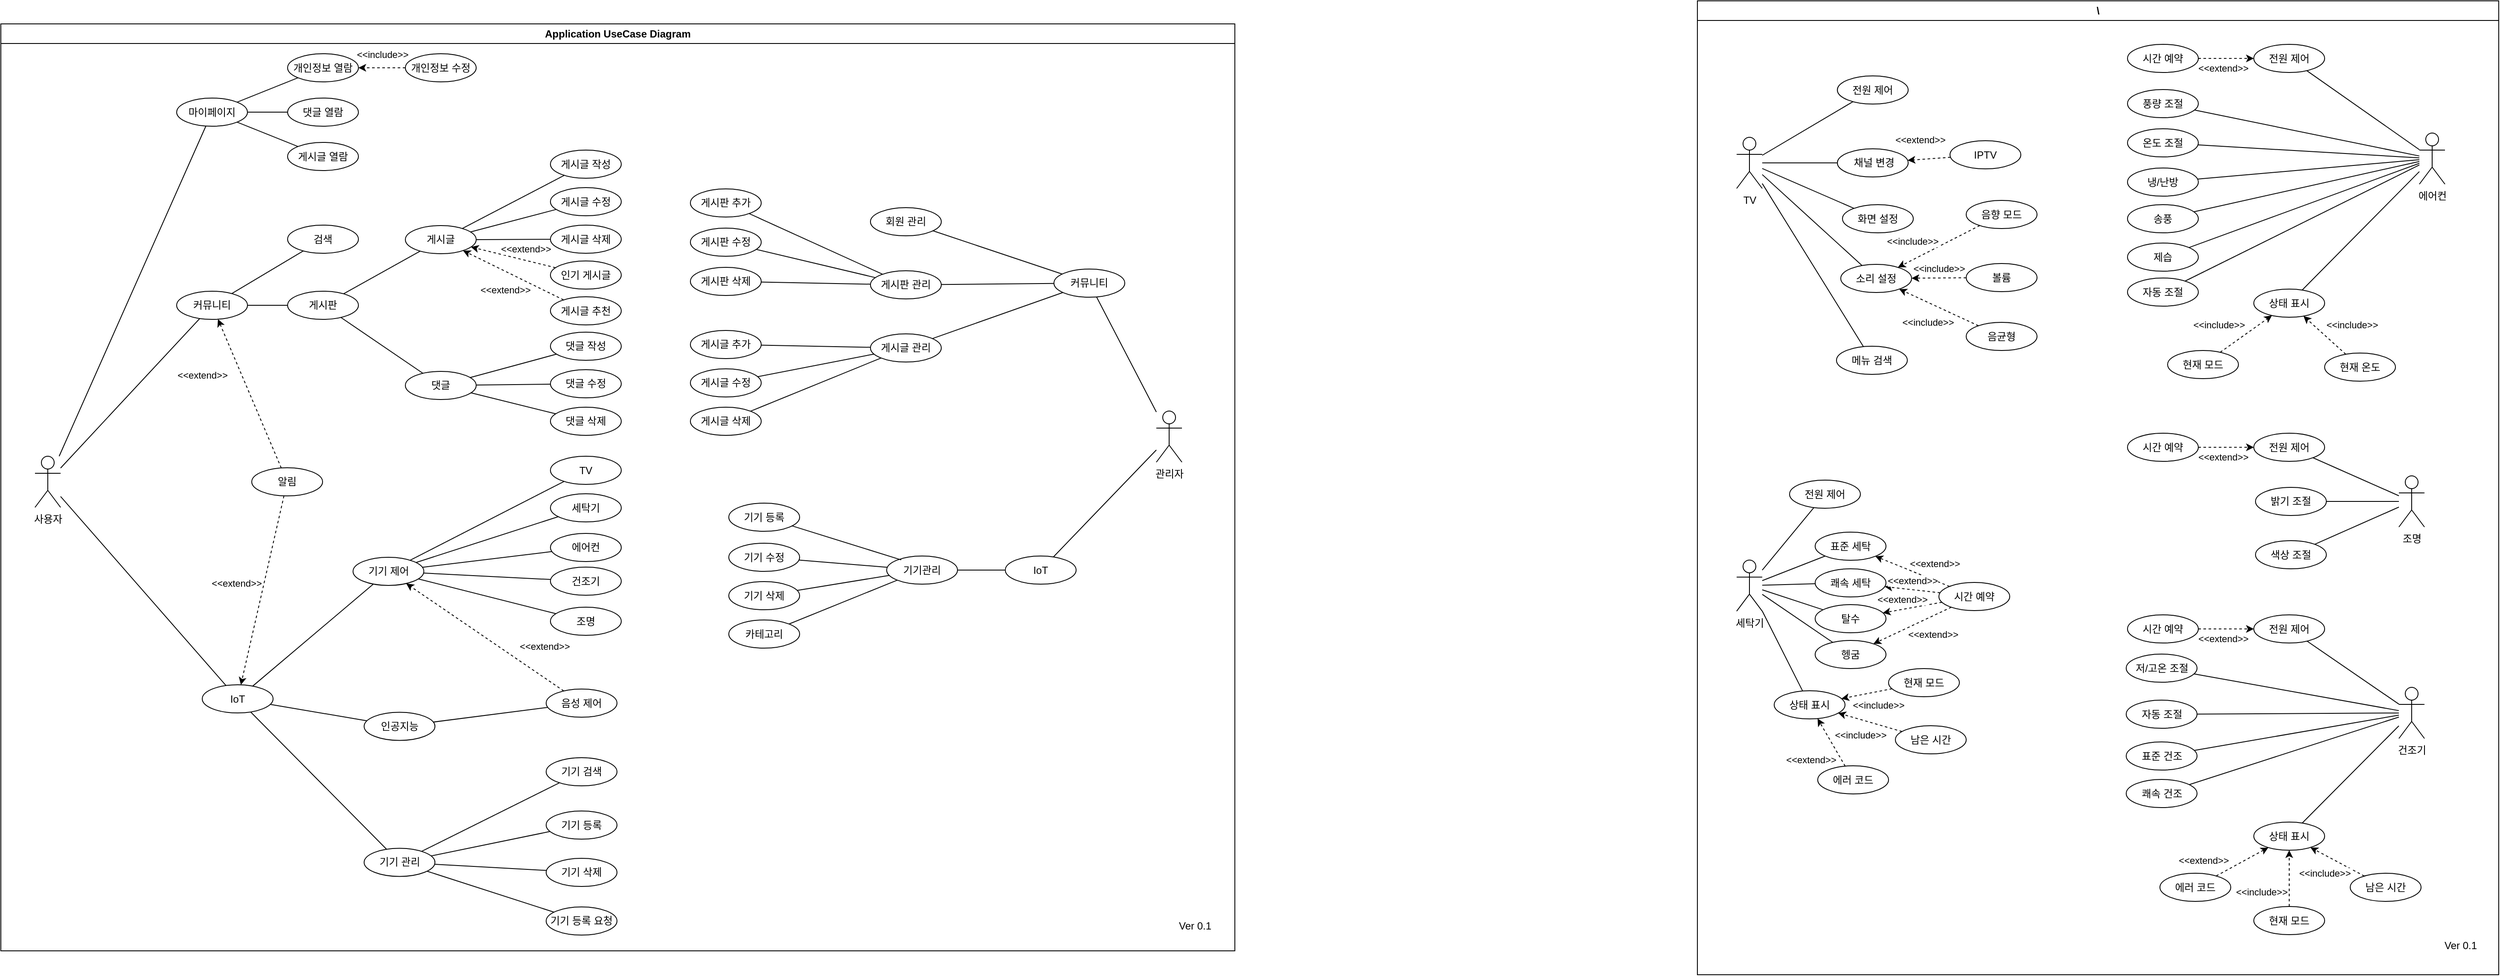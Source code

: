 <mxfile version="24.2.0" type="device">
  <diagram name="페이지-1" id="SPn03I5VUdhCUxH6A8fu">
    <mxGraphModel dx="4284" dy="1563" grid="0" gridSize="10" guides="1" tooltips="1" connect="0" arrows="1" fold="1" page="0" pageScale="1" pageWidth="827" pageHeight="1169" math="0" shadow="0">
      <root>
        <mxCell id="0" />
        <mxCell id="1" parent="0" />
        <mxCell id="YW6be6riu14FDHsjR1MI-1" value="세탁기" style="shape=umlActor;verticalLabelPosition=bottom;verticalAlign=top;html=1;outlineConnect=0;" parent="1" vertex="1">
          <mxGeometry x="-681" y="394.73" width="30" height="60" as="geometry" />
        </mxCell>
        <mxCell id="YW6be6riu14FDHsjR1MI-5" value="TV" style="shape=umlActor;verticalLabelPosition=bottom;verticalAlign=top;html=1;outlineConnect=0;" parent="1" vertex="1">
          <mxGeometry x="-681" y="-101" width="30" height="60" as="geometry" />
        </mxCell>
        <mxCell id="0zQDEEanzSZMssSfunVY-1" value="전원 제어" style="ellipse;whiteSpace=wrap;html=1;" parent="1" vertex="1">
          <mxGeometry x="-563" y="-173" width="83" height="33" as="geometry" />
        </mxCell>
        <mxCell id="0zQDEEanzSZMssSfunVY-2" value="" style="endArrow=none;html=1;rounded=0;" parent="1" source="YW6be6riu14FDHsjR1MI-5" target="0zQDEEanzSZMssSfunVY-1" edge="1">
          <mxGeometry width="50" height="50" relative="1" as="geometry">
            <mxPoint x="-475" y="136" as="sourcePoint" />
            <mxPoint x="-425" y="86" as="targetPoint" />
          </mxGeometry>
        </mxCell>
        <mxCell id="0zQDEEanzSZMssSfunVY-13" value="&amp;nbsp;채널 변경" style="ellipse;whiteSpace=wrap;html=1;" parent="1" vertex="1">
          <mxGeometry x="-563" y="-87.5" width="83" height="33" as="geometry" />
        </mxCell>
        <mxCell id="0zQDEEanzSZMssSfunVY-15" value="" style="endArrow=none;html=1;rounded=0;" parent="1" source="YW6be6riu14FDHsjR1MI-5" target="0zQDEEanzSZMssSfunVY-13" edge="1">
          <mxGeometry width="50" height="50" relative="1" as="geometry">
            <mxPoint x="-579" y="112" as="sourcePoint" />
            <mxPoint x="-529" y="62" as="targetPoint" />
          </mxGeometry>
        </mxCell>
        <mxCell id="0zQDEEanzSZMssSfunVY-17" value="IPTV" style="ellipse;whiteSpace=wrap;html=1;" parent="1" vertex="1">
          <mxGeometry x="-431" y="-97" width="83" height="33" as="geometry" />
        </mxCell>
        <mxCell id="0zQDEEanzSZMssSfunVY-19" value="&amp;lt;&amp;lt;extend&amp;gt;&amp;gt;" style="endArrow=classic;html=1;rounded=0;dashed=1;" parent="1" source="0zQDEEanzSZMssSfunVY-17" target="0zQDEEanzSZMssSfunVY-13" edge="1">
          <mxGeometry x="0.374" y="-23" width="50" height="50" relative="1" as="geometry">
            <mxPoint x="-579" y="112" as="sourcePoint" />
            <mxPoint x="-529" y="62" as="targetPoint" />
            <mxPoint as="offset" />
          </mxGeometry>
        </mxCell>
        <mxCell id="0zQDEEanzSZMssSfunVY-26" value="" style="endArrow=none;html=1;rounded=0;" parent="1" source="YW6be6riu14FDHsjR1MI-5" target="0zQDEEanzSZMssSfunVY-24" edge="1">
          <mxGeometry width="50" height="50" relative="1" as="geometry">
            <mxPoint x="-606" y="79" as="sourcePoint" />
            <mxPoint x="-446" y="36" as="targetPoint" />
          </mxGeometry>
        </mxCell>
        <mxCell id="0zQDEEanzSZMssSfunVY-27" value="" style="endArrow=none;html=1;rounded=0;" parent="1" source="YW6be6riu14FDHsjR1MI-5" target="0zQDEEanzSZMssSfunVY-22" edge="1">
          <mxGeometry width="50" height="50" relative="1" as="geometry">
            <mxPoint x="-485.757" y="38.116" as="sourcePoint" />
            <mxPoint x="-446" y="36" as="targetPoint" />
          </mxGeometry>
        </mxCell>
        <mxCell id="0zQDEEanzSZMssSfunVY-36" value="" style="endArrow=none;html=1;rounded=0;" parent="1" source="YW6be6riu14FDHsjR1MI-1" target="0zQDEEanzSZMssSfunVY-54" edge="1">
          <mxGeometry width="50" height="50" relative="1" as="geometry">
            <mxPoint x="-486.126" y="344.602" as="sourcePoint" />
            <mxPoint x="-426.115" y="332.997" as="targetPoint" />
          </mxGeometry>
        </mxCell>
        <mxCell id="0zQDEEanzSZMssSfunVY-44" value="" style="endArrow=none;html=1;rounded=0;" parent="1" source="YW6be6riu14FDHsjR1MI-5" target="0zQDEEanzSZMssSfunVY-40" edge="1">
          <mxGeometry width="50" height="50" relative="1" as="geometry">
            <mxPoint x="-488.079" y="56.282" as="sourcePoint" />
            <mxPoint x="-399" y="57" as="targetPoint" />
          </mxGeometry>
        </mxCell>
        <mxCell id="0zQDEEanzSZMssSfunVY-64" value="" style="endArrow=none;html=1;rounded=0;" parent="1" source="YW6be6riu14FDHsjR1MI-1" target="0zQDEEanzSZMssSfunVY-60" edge="1">
          <mxGeometry width="50" height="50" relative="1" as="geometry">
            <mxPoint x="-495.443" y="479.342" as="sourcePoint" />
            <mxPoint x="-417" y="441" as="targetPoint" />
          </mxGeometry>
        </mxCell>
        <mxCell id="0zQDEEanzSZMssSfunVY-65" value="" style="endArrow=none;html=1;rounded=0;" parent="1" source="YW6be6riu14FDHsjR1MI-1" target="0zQDEEanzSZMssSfunVY-61" edge="1">
          <mxGeometry width="50" height="50" relative="1" as="geometry">
            <mxPoint x="-483.568" y="487.008" as="sourcePoint" />
            <mxPoint x="-407" y="451" as="targetPoint" />
          </mxGeometry>
        </mxCell>
        <mxCell id="0zQDEEanzSZMssSfunVY-66" value="" style="endArrow=none;html=1;rounded=0;" parent="1" source="YW6be6riu14FDHsjR1MI-1" target="0zQDEEanzSZMssSfunVY-63" edge="1">
          <mxGeometry width="50" height="50" relative="1" as="geometry">
            <mxPoint x="-485.799" y="498.397" as="sourcePoint" />
            <mxPoint x="-397" y="461" as="targetPoint" />
          </mxGeometry>
        </mxCell>
        <mxCell id="0zQDEEanzSZMssSfunVY-67" value="" style="endArrow=none;html=1;rounded=0;" parent="1" source="YW6be6riu14FDHsjR1MI-1" target="0zQDEEanzSZMssSfunVY-62" edge="1">
          <mxGeometry width="50" height="50" relative="1" as="geometry">
            <mxPoint x="-497.671" y="504.415" as="sourcePoint" />
            <mxPoint x="-387" y="471" as="targetPoint" />
          </mxGeometry>
        </mxCell>
        <mxCell id="0zQDEEanzSZMssSfunVY-84" value="" style="endArrow=none;html=1;rounded=0;" parent="1" source="YW6be6riu14FDHsjR1MI-1" target="0zQDEEanzSZMssSfunVY-59" edge="1">
          <mxGeometry width="50" height="50" relative="1" as="geometry">
            <mxPoint x="-548" y="464" as="sourcePoint" />
            <mxPoint x="-498" y="414" as="targetPoint" />
          </mxGeometry>
        </mxCell>
        <mxCell id="0zQDEEanzSZMssSfunVY-85" value="\" style="swimlane;whiteSpace=wrap;html=1;" parent="1" vertex="1">
          <mxGeometry x="-727" y="-261" width="939" height="1142" as="geometry" />
        </mxCell>
        <mxCell id="0zQDEEanzSZMssSfunVY-86" value="Ver 0.1" style="text;html=1;align=center;verticalAlign=middle;resizable=0;points=[];autosize=1;strokeColor=none;fillColor=none;" parent="0zQDEEanzSZMssSfunVY-85" vertex="1">
          <mxGeometry x="866" y="1095" width="56" height="26" as="geometry" />
        </mxCell>
        <mxCell id="YW6be6riu14FDHsjR1MI-4" value="에어컨" style="shape=umlActor;verticalLabelPosition=bottom;verticalAlign=top;html=1;outlineConnect=0;" parent="0zQDEEanzSZMssSfunVY-85" vertex="1">
          <mxGeometry x="846" y="155" width="30" height="60" as="geometry" />
        </mxCell>
        <mxCell id="dYHi77q5f8NIFPNNS61r-244" value="전원 제어" style="ellipse;whiteSpace=wrap;html=1;" parent="0zQDEEanzSZMssSfunVY-85" vertex="1">
          <mxGeometry x="652" y="51" width="83" height="33" as="geometry" />
        </mxCell>
        <mxCell id="dYHi77q5f8NIFPNNS61r-250" value="" style="endArrow=none;html=1;rounded=0;" parent="0zQDEEanzSZMssSfunVY-85" source="dYHi77q5f8NIFPNNS61r-244" target="YW6be6riu14FDHsjR1MI-4" edge="1">
          <mxGeometry width="50" height="50" relative="1" as="geometry">
            <mxPoint x="321" y="247" as="sourcePoint" />
            <mxPoint x="371" y="197" as="targetPoint" />
          </mxGeometry>
        </mxCell>
        <mxCell id="dYHi77q5f8NIFPNNS61r-251" value="온도 조절" style="ellipse;whiteSpace=wrap;html=1;" parent="0zQDEEanzSZMssSfunVY-85" vertex="1">
          <mxGeometry x="504" y="150" width="83" height="33" as="geometry" />
        </mxCell>
        <mxCell id="dYHi77q5f8NIFPNNS61r-253" value="" style="endArrow=none;html=1;rounded=0;" parent="0zQDEEanzSZMssSfunVY-85" source="dYHi77q5f8NIFPNNS61r-251" target="YW6be6riu14FDHsjR1MI-4" edge="1">
          <mxGeometry width="50" height="50" relative="1" as="geometry">
            <mxPoint x="321" y="482" as="sourcePoint" />
            <mxPoint x="659.512" y="259.475" as="targetPoint" />
          </mxGeometry>
        </mxCell>
        <mxCell id="dYHi77q5f8NIFPNNS61r-254" value="풍량 조절" style="ellipse;whiteSpace=wrap;html=1;" parent="0zQDEEanzSZMssSfunVY-85" vertex="1">
          <mxGeometry x="504" y="104" width="83" height="33" as="geometry" />
        </mxCell>
        <mxCell id="dYHi77q5f8NIFPNNS61r-255" value="" style="endArrow=none;html=1;rounded=0;" parent="0zQDEEanzSZMssSfunVY-85" source="YW6be6riu14FDHsjR1MI-4" target="dYHi77q5f8NIFPNNS61r-254" edge="1">
          <mxGeometry width="50" height="50" relative="1" as="geometry">
            <mxPoint x="649.828" y="245.22" as="sourcePoint" />
            <mxPoint x="371" y="432" as="targetPoint" />
          </mxGeometry>
        </mxCell>
        <mxCell id="dYHi77q5f8NIFPNNS61r-263" value="상태 표시" style="ellipse;whiteSpace=wrap;html=1;" parent="0zQDEEanzSZMssSfunVY-85" vertex="1">
          <mxGeometry x="652" y="338" width="83" height="33" as="geometry" />
        </mxCell>
        <mxCell id="dYHi77q5f8NIFPNNS61r-264" value="현재 모드" style="ellipse;whiteSpace=wrap;html=1;" parent="0zQDEEanzSZMssSfunVY-85" vertex="1">
          <mxGeometry x="551" y="410" width="83" height="33" as="geometry" />
        </mxCell>
        <mxCell id="dYHi77q5f8NIFPNNS61r-265" value="현재 온도" style="ellipse;whiteSpace=wrap;html=1;" parent="0zQDEEanzSZMssSfunVY-85" vertex="1">
          <mxGeometry x="735" y="413" width="83" height="33" as="geometry" />
        </mxCell>
        <mxCell id="dYHi77q5f8NIFPNNS61r-271" value="냉/난방" style="ellipse;whiteSpace=wrap;html=1;" parent="0zQDEEanzSZMssSfunVY-85" vertex="1">
          <mxGeometry x="504" y="196" width="83" height="33" as="geometry" />
        </mxCell>
        <mxCell id="0zQDEEanzSZMssSfunVY-54" value="전원 제어" style="ellipse;whiteSpace=wrap;html=1;" parent="0zQDEEanzSZMssSfunVY-85" vertex="1">
          <mxGeometry x="108" y="562" width="83" height="33" as="geometry" />
        </mxCell>
        <mxCell id="0zQDEEanzSZMssSfunVY-55" value="시간 예약" style="ellipse;whiteSpace=wrap;html=1;" parent="0zQDEEanzSZMssSfunVY-85" vertex="1">
          <mxGeometry x="283" y="682" width="83" height="33" as="geometry" />
        </mxCell>
        <mxCell id="0zQDEEanzSZMssSfunVY-60" value="표준 세탁" style="ellipse;whiteSpace=wrap;html=1;" parent="0zQDEEanzSZMssSfunVY-85" vertex="1">
          <mxGeometry x="138" y="623" width="83" height="33" as="geometry" />
        </mxCell>
        <mxCell id="0zQDEEanzSZMssSfunVY-61" value="쾌속 세탁&lt;span style=&quot;color: rgba(0, 0, 0, 0); font-family: monospace; font-size: 0px; text-align: start; text-wrap: nowrap;&quot;&gt;%3CmxGraphModel%3E%3Croot%3E%3CmxCell%20id%3D%220%22%2F%3E%3CmxCell%20id%3D%221%22%20parent%3D%220%22%2F%3E%3CmxCell%20id%3D%222%22%20value%3D%22%EC%A0%84%EC%9B%90%20%EC%A0%9C%EC%96%B4%22%20style%3D%22ellipse%3BwhiteSpace%3Dwrap%3Bhtml%3D1%3B%22%20vertex%3D%221%22%20parent%3D%221%22%3E%3CmxGeometry%20x%3D%22-563%22%20y%3D%22336.73%22%20width%3D%2283%22%20height%3D%2233%22%20as%3D%22geometry%22%2F%3E%3C%2FmxCell%3E%3C%2Froot%3E%3C%2FmxGraphModel%3E&lt;/span&gt;&lt;span style=&quot;color: rgba(0, 0, 0, 0); font-family: monospace; font-size: 0px; text-align: start; text-wrap: nowrap;&quot;&gt;%3CmxGraphModel%3E%3Croot%3E%3CmxCell%20id%3D%220%22%2F%3E%3CmxCell%20id%3D%221%22%20parent%3D%220%22%2F%3E%3CmxCell%20id%3D%222%22%20value%3D%22%EC%A0%84%EC%9B%90%20%EC%A0%9C%EC%96%B4%22%20style%3D%22ellipse%3BwhiteSpace%3Dwrap%3Bhtml%3D1%3B%22%20vertex%3D%221%22%20parent%3D%221%22%3E%3CmxGeometry%20x%3D%22-563%22%20y%3D%22336.73%22%20width%3D%2283%22%20height%3D%2233%22%20as%3D%22geometry%22%2F%3E%3C%2FmxCell%3E%3C%2Froot%3E%3C%2FmxGraphModel%3E&lt;/span&gt;" style="ellipse;whiteSpace=wrap;html=1;" parent="0zQDEEanzSZMssSfunVY-85" vertex="1">
          <mxGeometry x="138" y="666" width="83" height="33" as="geometry" />
        </mxCell>
        <mxCell id="0zQDEEanzSZMssSfunVY-62" value="헹굼" style="ellipse;whiteSpace=wrap;html=1;" parent="0zQDEEanzSZMssSfunVY-85" vertex="1">
          <mxGeometry x="138" y="750" width="83" height="33" as="geometry" />
        </mxCell>
        <mxCell id="0zQDEEanzSZMssSfunVY-63" value="탈수" style="ellipse;whiteSpace=wrap;html=1;" parent="0zQDEEanzSZMssSfunVY-85" vertex="1">
          <mxGeometry x="138" y="708" width="83" height="33" as="geometry" />
        </mxCell>
        <mxCell id="0zQDEEanzSZMssSfunVY-76" value="" style="endArrow=classic;html=1;rounded=0;dashed=1;" parent="0zQDEEanzSZMssSfunVY-85" source="0zQDEEanzSZMssSfunVY-55" target="0zQDEEanzSZMssSfunVY-60" edge="1">
          <mxGeometry width="50" height="50" relative="1" as="geometry">
            <mxPoint x="152" y="668" as="sourcePoint" />
            <mxPoint x="202" y="618" as="targetPoint" />
          </mxGeometry>
        </mxCell>
        <mxCell id="0zQDEEanzSZMssSfunVY-80" value="&amp;lt;&amp;lt;extend&amp;gt;&amp;gt;" style="edgeLabel;html=1;align=center;verticalAlign=middle;resizable=0;points=[];" parent="0zQDEEanzSZMssSfunVY-76" vertex="1" connectable="0">
          <mxGeometry x="0.122" y="5" relative="1" as="geometry">
            <mxPoint x="33" y="-12" as="offset" />
          </mxGeometry>
        </mxCell>
        <mxCell id="0zQDEEanzSZMssSfunVY-77" value="" style="endArrow=classic;html=1;rounded=0;dashed=1;" parent="0zQDEEanzSZMssSfunVY-85" source="0zQDEEanzSZMssSfunVY-55" target="0zQDEEanzSZMssSfunVY-61" edge="1">
          <mxGeometry width="50" height="50" relative="1" as="geometry">
            <mxPoint x="303" y="697" as="sourcePoint" />
            <mxPoint x="218" y="661" as="targetPoint" />
          </mxGeometry>
        </mxCell>
        <mxCell id="0zQDEEanzSZMssSfunVY-81" value="&amp;lt;&amp;lt;extend&amp;gt;&amp;gt;" style="edgeLabel;html=1;align=center;verticalAlign=middle;resizable=0;points=[];" parent="0zQDEEanzSZMssSfunVY-77" vertex="1" connectable="0">
          <mxGeometry x="-0.277" y="-1" relative="1" as="geometry">
            <mxPoint x="-9" y="-11" as="offset" />
          </mxGeometry>
        </mxCell>
        <mxCell id="0zQDEEanzSZMssSfunVY-78" value="" style="endArrow=classic;html=1;rounded=0;dashed=1;" parent="0zQDEEanzSZMssSfunVY-85" source="0zQDEEanzSZMssSfunVY-55" target="0zQDEEanzSZMssSfunVY-63" edge="1">
          <mxGeometry width="50" height="50" relative="1" as="geometry">
            <mxPoint x="313" y="707" as="sourcePoint" />
            <mxPoint x="228" y="671" as="targetPoint" />
          </mxGeometry>
        </mxCell>
        <mxCell id="0zQDEEanzSZMssSfunVY-82" value="&amp;lt;&amp;lt;extend&amp;gt;&amp;gt;" style="edgeLabel;html=1;align=center;verticalAlign=middle;resizable=0;points=[];" parent="0zQDEEanzSZMssSfunVY-78" vertex="1" connectable="0">
          <mxGeometry x="0.045" y="3" relative="1" as="geometry">
            <mxPoint x="-11" y="-13" as="offset" />
          </mxGeometry>
        </mxCell>
        <mxCell id="0zQDEEanzSZMssSfunVY-79" value="" style="endArrow=classic;html=1;rounded=0;dashed=1;" parent="0zQDEEanzSZMssSfunVY-85" source="0zQDEEanzSZMssSfunVY-55" target="0zQDEEanzSZMssSfunVY-62" edge="1">
          <mxGeometry width="50" height="50" relative="1" as="geometry">
            <mxPoint x="323" y="717" as="sourcePoint" />
            <mxPoint x="238" y="681" as="targetPoint" />
          </mxGeometry>
        </mxCell>
        <mxCell id="0zQDEEanzSZMssSfunVY-83" value="&amp;lt;&amp;lt;extend&amp;gt;&amp;gt;" style="edgeLabel;html=1;align=center;verticalAlign=middle;resizable=0;points=[];" parent="0zQDEEanzSZMssSfunVY-79" vertex="1" connectable="0">
          <mxGeometry x="-0.194" y="5" relative="1" as="geometry">
            <mxPoint x="13" y="10" as="offset" />
          </mxGeometry>
        </mxCell>
        <mxCell id="0zQDEEanzSZMssSfunVY-24" value="메뉴 검색" style="ellipse;whiteSpace=wrap;html=1;" parent="0zQDEEanzSZMssSfunVY-85" vertex="1">
          <mxGeometry x="163" y="405" width="83" height="33" as="geometry" />
        </mxCell>
        <mxCell id="0zQDEEanzSZMssSfunVY-22" value="화면 설정" style="ellipse;whiteSpace=wrap;html=1;" parent="0zQDEEanzSZMssSfunVY-85" vertex="1">
          <mxGeometry x="170" y="239" width="83" height="33" as="geometry" />
        </mxCell>
        <mxCell id="0zQDEEanzSZMssSfunVY-40" value="소리 설정" style="ellipse;whiteSpace=wrap;html=1;" parent="0zQDEEanzSZMssSfunVY-85" vertex="1">
          <mxGeometry x="168" y="309" width="83" height="33" as="geometry" />
        </mxCell>
        <mxCell id="0zQDEEanzSZMssSfunVY-41" value="음향 모드" style="ellipse;whiteSpace=wrap;html=1;" parent="0zQDEEanzSZMssSfunVY-85" vertex="1">
          <mxGeometry x="315" y="234" width="83" height="33" as="geometry" />
        </mxCell>
        <mxCell id="0zQDEEanzSZMssSfunVY-42" value="볼륨" style="ellipse;whiteSpace=wrap;html=1;" parent="0zQDEEanzSZMssSfunVY-85" vertex="1">
          <mxGeometry x="315" y="308" width="83" height="33" as="geometry" />
        </mxCell>
        <mxCell id="0zQDEEanzSZMssSfunVY-43" value="음균형" style="ellipse;whiteSpace=wrap;html=1;" parent="0zQDEEanzSZMssSfunVY-85" vertex="1">
          <mxGeometry x="315" y="377" width="83" height="33" as="geometry" />
        </mxCell>
        <mxCell id="0zQDEEanzSZMssSfunVY-45" value="" style="endArrow=classic;html=1;rounded=0;dashed=1;" parent="0zQDEEanzSZMssSfunVY-85" source="0zQDEEanzSZMssSfunVY-41" target="0zQDEEanzSZMssSfunVY-40" edge="1">
          <mxGeometry width="50" height="50" relative="1" as="geometry">
            <mxPoint x="152" y="347" as="sourcePoint" />
            <mxPoint x="202" y="297" as="targetPoint" />
          </mxGeometry>
        </mxCell>
        <mxCell id="0zQDEEanzSZMssSfunVY-49" value="&amp;lt;&amp;lt;include&amp;gt;&amp;gt;" style="edgeLabel;html=1;align=center;verticalAlign=middle;resizable=0;points=[];" parent="0zQDEEanzSZMssSfunVY-45" vertex="1" connectable="0">
          <mxGeometry x="0.323" y="3" relative="1" as="geometry">
            <mxPoint x="-17" y="-17" as="offset" />
          </mxGeometry>
        </mxCell>
        <mxCell id="0zQDEEanzSZMssSfunVY-47" value="" style="endArrow=classic;html=1;rounded=0;dashed=1;" parent="0zQDEEanzSZMssSfunVY-85" source="0zQDEEanzSZMssSfunVY-43" target="0zQDEEanzSZMssSfunVY-40" edge="1">
          <mxGeometry width="50" height="50" relative="1" as="geometry">
            <mxPoint x="152" y="347" as="sourcePoint" />
            <mxPoint x="202" y="297" as="targetPoint" />
          </mxGeometry>
        </mxCell>
        <mxCell id="0zQDEEanzSZMssSfunVY-52" value="&amp;lt;&amp;lt;include&amp;gt;&amp;gt;" style="edgeLabel;html=1;align=center;verticalAlign=middle;resizable=0;points=[];" parent="0zQDEEanzSZMssSfunVY-47" vertex="1" connectable="0">
          <mxGeometry x="-0.21" y="3" relative="1" as="geometry">
            <mxPoint x="-22" y="10" as="offset" />
          </mxGeometry>
        </mxCell>
        <mxCell id="0zQDEEanzSZMssSfunVY-50" value="" style="endArrow=classic;html=1;rounded=0;dashed=1;" parent="0zQDEEanzSZMssSfunVY-85" source="0zQDEEanzSZMssSfunVY-42" target="0zQDEEanzSZMssSfunVY-40" edge="1">
          <mxGeometry width="50" height="50" relative="1" as="geometry">
            <mxPoint x="152" y="348" as="sourcePoint" />
            <mxPoint x="202" y="298" as="targetPoint" />
          </mxGeometry>
        </mxCell>
        <mxCell id="0zQDEEanzSZMssSfunVY-51" value="&amp;lt;&amp;lt;include&amp;gt;&amp;gt;" style="edgeLabel;html=1;align=center;verticalAlign=middle;resizable=0;points=[];" parent="0zQDEEanzSZMssSfunVY-50" vertex="1" connectable="0">
          <mxGeometry x="-0.176" y="5" relative="1" as="geometry">
            <mxPoint x="-6" y="-16" as="offset" />
          </mxGeometry>
        </mxCell>
        <mxCell id="0zQDEEanzSZMssSfunVY-71" value="에러 코드" style="ellipse;whiteSpace=wrap;html=1;" parent="0zQDEEanzSZMssSfunVY-85" vertex="1">
          <mxGeometry x="141" y="897" width="83" height="33" as="geometry" />
        </mxCell>
        <mxCell id="0zQDEEanzSZMssSfunVY-59" value="상태 표시" style="ellipse;whiteSpace=wrap;html=1;" parent="0zQDEEanzSZMssSfunVY-85" vertex="1">
          <mxGeometry x="90" y="809" width="83" height="33" as="geometry" />
        </mxCell>
        <mxCell id="0zQDEEanzSZMssSfunVY-74" value="" style="endArrow=classic;html=1;rounded=0;dashed=1;" parent="0zQDEEanzSZMssSfunVY-85" source="0zQDEEanzSZMssSfunVY-71" target="0zQDEEanzSZMssSfunVY-59" edge="1">
          <mxGeometry width="50" height="50" relative="1" as="geometry">
            <mxPoint x="222" y="766" as="sourcePoint" />
            <mxPoint x="272" y="716" as="targetPoint" />
          </mxGeometry>
        </mxCell>
        <mxCell id="0zQDEEanzSZMssSfunVY-75" value="&amp;lt;&amp;lt;extend&amp;gt;&amp;gt;" style="edgeLabel;html=1;align=center;verticalAlign=middle;resizable=0;points=[];" parent="0zQDEEanzSZMssSfunVY-74" vertex="1" connectable="0">
          <mxGeometry x="-0.421" y="1" relative="1" as="geometry">
            <mxPoint x="-30" y="8" as="offset" />
          </mxGeometry>
        </mxCell>
        <mxCell id="0zQDEEanzSZMssSfunVY-69" value="현재 모드" style="ellipse;whiteSpace=wrap;html=1;" parent="0zQDEEanzSZMssSfunVY-85" vertex="1">
          <mxGeometry x="224" y="783" width="83" height="33" as="geometry" />
        </mxCell>
        <mxCell id="0zQDEEanzSZMssSfunVY-70" value="남은 시간" style="ellipse;whiteSpace=wrap;html=1;" parent="0zQDEEanzSZMssSfunVY-85" vertex="1">
          <mxGeometry x="232" y="850" width="83" height="33" as="geometry" />
        </mxCell>
        <mxCell id="dYHi77q5f8NIFPNNS61r-273" value="" style="endArrow=classic;html=1;rounded=0;dashed=1;" parent="0zQDEEanzSZMssSfunVY-85" source="0zQDEEanzSZMssSfunVY-70" target="0zQDEEanzSZMssSfunVY-59" edge="1">
          <mxGeometry width="50" height="50" relative="1" as="geometry">
            <mxPoint x="479" y="635" as="sourcePoint" />
            <mxPoint x="529" y="585" as="targetPoint" />
          </mxGeometry>
        </mxCell>
        <mxCell id="dYHi77q5f8NIFPNNS61r-276" value="&amp;lt;&amp;lt;include&amp;gt;&amp;gt;" style="edgeLabel;html=1;align=center;verticalAlign=middle;resizable=0;points=[];" parent="dYHi77q5f8NIFPNNS61r-273" vertex="1" connectable="0">
          <mxGeometry x="0.071" relative="1" as="geometry">
            <mxPoint x="-9" y="15" as="offset" />
          </mxGeometry>
        </mxCell>
        <mxCell id="dYHi77q5f8NIFPNNS61r-274" value="" style="endArrow=classic;html=1;rounded=0;dashed=1;" parent="0zQDEEanzSZMssSfunVY-85" source="0zQDEEanzSZMssSfunVY-69" target="0zQDEEanzSZMssSfunVY-59" edge="1">
          <mxGeometry width="50" height="50" relative="1" as="geometry">
            <mxPoint x="479" y="635" as="sourcePoint" />
            <mxPoint x="529" y="585" as="targetPoint" />
          </mxGeometry>
        </mxCell>
        <mxCell id="dYHi77q5f8NIFPNNS61r-275" value="&amp;lt;&amp;lt;include&amp;gt;&amp;gt;" style="edgeLabel;html=1;align=center;verticalAlign=middle;resizable=0;points=[];" parent="dYHi77q5f8NIFPNNS61r-274" vertex="1" connectable="0">
          <mxGeometry x="-0.026" relative="1" as="geometry">
            <mxPoint x="13" y="13" as="offset" />
          </mxGeometry>
        </mxCell>
        <mxCell id="dYHi77q5f8NIFPNNS61r-279" value="제습" style="ellipse;whiteSpace=wrap;html=1;" parent="0zQDEEanzSZMssSfunVY-85" vertex="1">
          <mxGeometry x="504" y="284" width="83" height="33" as="geometry" />
        </mxCell>
        <mxCell id="dYHi77q5f8NIFPNNS61r-278" value="송풍" style="ellipse;whiteSpace=wrap;html=1;" parent="0zQDEEanzSZMssSfunVY-85" vertex="1">
          <mxGeometry x="504" y="239" width="83" height="33" as="geometry" />
        </mxCell>
        <mxCell id="dYHi77q5f8NIFPNNS61r-277" value="자동 조절" style="ellipse;whiteSpace=wrap;html=1;" parent="0zQDEEanzSZMssSfunVY-85" vertex="1">
          <mxGeometry x="504" y="325" width="83" height="33" as="geometry" />
        </mxCell>
        <mxCell id="dYHi77q5f8NIFPNNS61r-280" value="" style="endArrow=none;html=1;rounded=0;" parent="0zQDEEanzSZMssSfunVY-85" source="dYHi77q5f8NIFPNNS61r-263" target="YW6be6riu14FDHsjR1MI-4" edge="1">
          <mxGeometry width="50" height="50" relative="1" as="geometry">
            <mxPoint x="217" y="437" as="sourcePoint" />
            <mxPoint x="267" y="387" as="targetPoint" />
          </mxGeometry>
        </mxCell>
        <mxCell id="dYHi77q5f8NIFPNNS61r-281" value="" style="endArrow=none;html=1;rounded=0;" parent="0zQDEEanzSZMssSfunVY-85" source="dYHi77q5f8NIFPNNS61r-277" target="YW6be6riu14FDHsjR1MI-4" edge="1">
          <mxGeometry width="50" height="50" relative="1" as="geometry">
            <mxPoint x="217" y="437" as="sourcePoint" />
            <mxPoint x="267" y="387" as="targetPoint" />
          </mxGeometry>
        </mxCell>
        <mxCell id="dYHi77q5f8NIFPNNS61r-286" value="" style="endArrow=none;html=1;rounded=0;" parent="0zQDEEanzSZMssSfunVY-85" source="YW6be6riu14FDHsjR1MI-4" target="dYHi77q5f8NIFPNNS61r-279" edge="1">
          <mxGeometry width="50" height="50" relative="1" as="geometry">
            <mxPoint x="247" y="467" as="sourcePoint" />
            <mxPoint x="297" y="417" as="targetPoint" />
          </mxGeometry>
        </mxCell>
        <mxCell id="dYHi77q5f8NIFPNNS61r-285" value="" style="endArrow=none;html=1;rounded=0;" parent="0zQDEEanzSZMssSfunVY-85" source="YW6be6riu14FDHsjR1MI-4" target="dYHi77q5f8NIFPNNS61r-278" edge="1">
          <mxGeometry width="50" height="50" relative="1" as="geometry">
            <mxPoint x="237" y="457" as="sourcePoint" />
            <mxPoint x="287" y="407" as="targetPoint" />
          </mxGeometry>
        </mxCell>
        <mxCell id="dYHi77q5f8NIFPNNS61r-284" value="" style="endArrow=none;html=1;rounded=0;" parent="0zQDEEanzSZMssSfunVY-85" source="YW6be6riu14FDHsjR1MI-4" target="dYHi77q5f8NIFPNNS61r-271" edge="1">
          <mxGeometry width="50" height="50" relative="1" as="geometry">
            <mxPoint x="227" y="447" as="sourcePoint" />
            <mxPoint x="277" y="397" as="targetPoint" />
          </mxGeometry>
        </mxCell>
        <mxCell id="dYHi77q5f8NIFPNNS61r-287" value="" style="endArrow=classic;html=1;rounded=0;dashed=1;" parent="0zQDEEanzSZMssSfunVY-85" source="dYHi77q5f8NIFPNNS61r-264" target="dYHi77q5f8NIFPNNS61r-263" edge="1">
          <mxGeometry width="50" height="50" relative="1" as="geometry">
            <mxPoint x="217" y="437" as="sourcePoint" />
            <mxPoint x="267" y="387" as="targetPoint" />
          </mxGeometry>
        </mxCell>
        <mxCell id="dYHi77q5f8NIFPNNS61r-290" value="&amp;lt;&amp;lt;include&amp;gt;&amp;gt;" style="edgeLabel;html=1;align=center;verticalAlign=middle;resizable=0;points=[];" parent="dYHi77q5f8NIFPNNS61r-287" vertex="1" connectable="0">
          <mxGeometry x="0.363" y="-1" relative="1" as="geometry">
            <mxPoint x="-44" y="-4" as="offset" />
          </mxGeometry>
        </mxCell>
        <mxCell id="dYHi77q5f8NIFPNNS61r-288" value="" style="endArrow=classic;html=1;rounded=0;dashed=1;" parent="0zQDEEanzSZMssSfunVY-85" source="dYHi77q5f8NIFPNNS61r-265" target="dYHi77q5f8NIFPNNS61r-263" edge="1">
          <mxGeometry width="50" height="50" relative="1" as="geometry">
            <mxPoint x="217" y="437" as="sourcePoint" />
            <mxPoint x="267" y="387" as="targetPoint" />
          </mxGeometry>
        </mxCell>
        <mxCell id="dYHi77q5f8NIFPNNS61r-289" value="&amp;lt;&amp;lt;include&amp;gt;&amp;gt;" style="edgeLabel;html=1;align=center;verticalAlign=middle;resizable=0;points=[];" parent="dYHi77q5f8NIFPNNS61r-288" vertex="1" connectable="0">
          <mxGeometry x="0.16" y="-6" relative="1" as="geometry">
            <mxPoint x="32" y="-4" as="offset" />
          </mxGeometry>
        </mxCell>
        <mxCell id="dYHi77q5f8NIFPNNS61r-291" value="시간 예약" style="ellipse;whiteSpace=wrap;html=1;" parent="0zQDEEanzSZMssSfunVY-85" vertex="1">
          <mxGeometry x="504" y="51" width="83" height="33" as="geometry" />
        </mxCell>
        <mxCell id="dYHi77q5f8NIFPNNS61r-292" value="" style="endArrow=classic;html=1;rounded=0;dashed=1;" parent="0zQDEEanzSZMssSfunVY-85" source="dYHi77q5f8NIFPNNS61r-291" target="dYHi77q5f8NIFPNNS61r-244" edge="1">
          <mxGeometry width="50" height="50" relative="1" as="geometry">
            <mxPoint x="217" y="555" as="sourcePoint" />
            <mxPoint x="267" y="505" as="targetPoint" />
          </mxGeometry>
        </mxCell>
        <mxCell id="dYHi77q5f8NIFPNNS61r-293" value="&amp;lt;&amp;lt;extend&amp;gt;&amp;gt;" style="edgeLabel;html=1;align=center;verticalAlign=middle;resizable=0;points=[];" parent="dYHi77q5f8NIFPNNS61r-292" vertex="1" connectable="0">
          <mxGeometry x="-0.39" y="-3" relative="1" as="geometry">
            <mxPoint x="9" y="8" as="offset" />
          </mxGeometry>
        </mxCell>
        <mxCell id="dYHi77q5f8NIFPNNS61r-295" value="조명" style="shape=umlActor;verticalLabelPosition=bottom;verticalAlign=top;html=1;outlineConnect=0;" parent="0zQDEEanzSZMssSfunVY-85" vertex="1">
          <mxGeometry x="822" y="557" width="30" height="60" as="geometry" />
        </mxCell>
        <mxCell id="dYHi77q5f8NIFPNNS61r-296" value="전원 제어" style="ellipse;whiteSpace=wrap;html=1;" parent="0zQDEEanzSZMssSfunVY-85" vertex="1">
          <mxGeometry x="652" y="507" width="83" height="33" as="geometry" />
        </mxCell>
        <mxCell id="dYHi77q5f8NIFPNNS61r-297" value="시간 예약" style="ellipse;whiteSpace=wrap;html=1;" parent="0zQDEEanzSZMssSfunVY-85" vertex="1">
          <mxGeometry x="504" y="507" width="83" height="33" as="geometry" />
        </mxCell>
        <mxCell id="dYHi77q5f8NIFPNNS61r-298" value="" style="endArrow=classic;html=1;rounded=0;dashed=1;" parent="0zQDEEanzSZMssSfunVY-85" source="dYHi77q5f8NIFPNNS61r-297" target="dYHi77q5f8NIFPNNS61r-296" edge="1">
          <mxGeometry width="50" height="50" relative="1" as="geometry">
            <mxPoint x="217" y="1011" as="sourcePoint" />
            <mxPoint x="267" y="961" as="targetPoint" />
          </mxGeometry>
        </mxCell>
        <mxCell id="dYHi77q5f8NIFPNNS61r-299" value="&amp;lt;&amp;lt;extend&amp;gt;&amp;gt;" style="edgeLabel;html=1;align=center;verticalAlign=middle;resizable=0;points=[];" parent="dYHi77q5f8NIFPNNS61r-298" vertex="1" connectable="0">
          <mxGeometry x="-0.39" y="-3" relative="1" as="geometry">
            <mxPoint x="9" y="8" as="offset" />
          </mxGeometry>
        </mxCell>
        <mxCell id="dYHi77q5f8NIFPNNS61r-300" value="" style="endArrow=none;html=1;rounded=0;" parent="0zQDEEanzSZMssSfunVY-85" source="dYHi77q5f8NIFPNNS61r-296" target="dYHi77q5f8NIFPNNS61r-295" edge="1">
          <mxGeometry width="50" height="50" relative="1" as="geometry">
            <mxPoint x="327" y="361" as="sourcePoint" />
            <mxPoint x="377" y="311" as="targetPoint" />
          </mxGeometry>
        </mxCell>
        <mxCell id="dYHi77q5f8NIFPNNS61r-301" value="밝기 조절" style="ellipse;whiteSpace=wrap;html=1;" parent="0zQDEEanzSZMssSfunVY-85" vertex="1">
          <mxGeometry x="654" y="570.5" width="83" height="33" as="geometry" />
        </mxCell>
        <mxCell id="dYHi77q5f8NIFPNNS61r-302" value="색상 조절" style="ellipse;whiteSpace=wrap;html=1;" parent="0zQDEEanzSZMssSfunVY-85" vertex="1">
          <mxGeometry x="654" y="633" width="83" height="33" as="geometry" />
        </mxCell>
        <mxCell id="dYHi77q5f8NIFPNNS61r-303" value="" style="endArrow=none;html=1;rounded=0;" parent="0zQDEEanzSZMssSfunVY-85" source="dYHi77q5f8NIFPNNS61r-301" target="dYHi77q5f8NIFPNNS61r-295" edge="1">
          <mxGeometry width="50" height="50" relative="1" as="geometry">
            <mxPoint x="368" y="615" as="sourcePoint" />
            <mxPoint x="418" y="565" as="targetPoint" />
          </mxGeometry>
        </mxCell>
        <mxCell id="dYHi77q5f8NIFPNNS61r-304" value="" style="endArrow=none;html=1;rounded=0;" parent="0zQDEEanzSZMssSfunVY-85" source="dYHi77q5f8NIFPNNS61r-302" target="dYHi77q5f8NIFPNNS61r-295" edge="1">
          <mxGeometry width="50" height="50" relative="1" as="geometry">
            <mxPoint x="368" y="615" as="sourcePoint" />
            <mxPoint x="418" y="565" as="targetPoint" />
          </mxGeometry>
        </mxCell>
        <mxCell id="dYHi77q5f8NIFPNNS61r-305" value="건조기" style="shape=umlActor;verticalLabelPosition=bottom;verticalAlign=top;html=1;outlineConnect=0;" parent="0zQDEEanzSZMssSfunVY-85" vertex="1">
          <mxGeometry x="822" y="805" width="30" height="60" as="geometry" />
        </mxCell>
        <mxCell id="0Bvt2NY_jlUfDVu7JMaP-1" value="전원 제어" style="ellipse;whiteSpace=wrap;html=1;" vertex="1" parent="0zQDEEanzSZMssSfunVY-85">
          <mxGeometry x="652" y="720" width="83" height="33" as="geometry" />
        </mxCell>
        <mxCell id="0Bvt2NY_jlUfDVu7JMaP-2" value="시간 예약" style="ellipse;whiteSpace=wrap;html=1;" vertex="1" parent="0zQDEEanzSZMssSfunVY-85">
          <mxGeometry x="504" y="720" width="83" height="33" as="geometry" />
        </mxCell>
        <mxCell id="0Bvt2NY_jlUfDVu7JMaP-3" value="" style="endArrow=classic;html=1;rounded=0;dashed=1;" edge="1" parent="0zQDEEanzSZMssSfunVY-85" source="0Bvt2NY_jlUfDVu7JMaP-2" target="0Bvt2NY_jlUfDVu7JMaP-1">
          <mxGeometry width="50" height="50" relative="1" as="geometry">
            <mxPoint x="217" y="1224" as="sourcePoint" />
            <mxPoint x="267" y="1174" as="targetPoint" />
          </mxGeometry>
        </mxCell>
        <mxCell id="0Bvt2NY_jlUfDVu7JMaP-4" value="&amp;lt;&amp;lt;extend&amp;gt;&amp;gt;" style="edgeLabel;html=1;align=center;verticalAlign=middle;resizable=0;points=[];" vertex="1" connectable="0" parent="0Bvt2NY_jlUfDVu7JMaP-3">
          <mxGeometry x="-0.39" y="-3" relative="1" as="geometry">
            <mxPoint x="9" y="8" as="offset" />
          </mxGeometry>
        </mxCell>
        <mxCell id="0Bvt2NY_jlUfDVu7JMaP-5" value="저/고온 조절" style="ellipse;whiteSpace=wrap;html=1;" vertex="1" parent="0zQDEEanzSZMssSfunVY-85">
          <mxGeometry x="502.5" y="766" width="83" height="33" as="geometry" />
        </mxCell>
        <mxCell id="0Bvt2NY_jlUfDVu7JMaP-6" value="자동 조절" style="ellipse;whiteSpace=wrap;html=1;" vertex="1" parent="0zQDEEanzSZMssSfunVY-85">
          <mxGeometry x="502.5" y="820" width="83" height="33" as="geometry" />
        </mxCell>
        <mxCell id="0Bvt2NY_jlUfDVu7JMaP-7" value="표준 건조" style="ellipse;whiteSpace=wrap;html=1;" vertex="1" parent="0zQDEEanzSZMssSfunVY-85">
          <mxGeometry x="502.5" y="869" width="83" height="33" as="geometry" />
        </mxCell>
        <mxCell id="0Bvt2NY_jlUfDVu7JMaP-8" value="에러 코드" style="ellipse;whiteSpace=wrap;html=1;" vertex="1" parent="0zQDEEanzSZMssSfunVY-85">
          <mxGeometry x="542" y="1023" width="83" height="33" as="geometry" />
        </mxCell>
        <mxCell id="0Bvt2NY_jlUfDVu7JMaP-9" value="상태 표시" style="ellipse;whiteSpace=wrap;html=1;" vertex="1" parent="0zQDEEanzSZMssSfunVY-85">
          <mxGeometry x="652" y="963" width="83" height="33" as="geometry" />
        </mxCell>
        <mxCell id="0Bvt2NY_jlUfDVu7JMaP-10" value="" style="endArrow=classic;html=1;rounded=0;dashed=1;" edge="1" parent="0zQDEEanzSZMssSfunVY-85" source="0Bvt2NY_jlUfDVu7JMaP-8" target="0Bvt2NY_jlUfDVu7JMaP-9">
          <mxGeometry width="50" height="50" relative="1" as="geometry">
            <mxPoint x="435" y="872" as="sourcePoint" />
            <mxPoint x="485" y="822" as="targetPoint" />
          </mxGeometry>
        </mxCell>
        <mxCell id="0Bvt2NY_jlUfDVu7JMaP-11" value="&amp;lt;&amp;lt;extend&amp;gt;&amp;gt;" style="edgeLabel;html=1;align=center;verticalAlign=middle;resizable=0;points=[];" vertex="1" connectable="0" parent="0Bvt2NY_jlUfDVu7JMaP-10">
          <mxGeometry x="-0.421" y="1" relative="1" as="geometry">
            <mxPoint x="-32" y="-8" as="offset" />
          </mxGeometry>
        </mxCell>
        <mxCell id="0Bvt2NY_jlUfDVu7JMaP-12" value="현재 모드" style="ellipse;whiteSpace=wrap;html=1;" vertex="1" parent="0zQDEEanzSZMssSfunVY-85">
          <mxGeometry x="652" y="1062" width="83" height="33" as="geometry" />
        </mxCell>
        <mxCell id="0Bvt2NY_jlUfDVu7JMaP-13" value="남은 시간" style="ellipse;whiteSpace=wrap;html=1;" vertex="1" parent="0zQDEEanzSZMssSfunVY-85">
          <mxGeometry x="765" y="1023" width="83" height="33" as="geometry" />
        </mxCell>
        <mxCell id="0Bvt2NY_jlUfDVu7JMaP-14" value="" style="endArrow=classic;html=1;rounded=0;dashed=1;" edge="1" parent="0zQDEEanzSZMssSfunVY-85" source="0Bvt2NY_jlUfDVu7JMaP-13" target="0Bvt2NY_jlUfDVu7JMaP-9">
          <mxGeometry width="50" height="50" relative="1" as="geometry">
            <mxPoint x="772" y="668" as="sourcePoint" />
            <mxPoint x="822" y="618" as="targetPoint" />
          </mxGeometry>
        </mxCell>
        <mxCell id="0Bvt2NY_jlUfDVu7JMaP-15" value="&amp;lt;&amp;lt;include&amp;gt;&amp;gt;" style="edgeLabel;html=1;align=center;verticalAlign=middle;resizable=0;points=[];" vertex="1" connectable="0" parent="0Bvt2NY_jlUfDVu7JMaP-14">
          <mxGeometry x="0.071" relative="1" as="geometry">
            <mxPoint x="-13" y="15" as="offset" />
          </mxGeometry>
        </mxCell>
        <mxCell id="0Bvt2NY_jlUfDVu7JMaP-16" value="" style="endArrow=classic;html=1;rounded=0;dashed=1;" edge="1" parent="0zQDEEanzSZMssSfunVY-85" source="0Bvt2NY_jlUfDVu7JMaP-12" target="0Bvt2NY_jlUfDVu7JMaP-9">
          <mxGeometry width="50" height="50" relative="1" as="geometry">
            <mxPoint x="772" y="668" as="sourcePoint" />
            <mxPoint x="822" y="618" as="targetPoint" />
          </mxGeometry>
        </mxCell>
        <mxCell id="0Bvt2NY_jlUfDVu7JMaP-17" value="&amp;lt;&amp;lt;include&amp;gt;&amp;gt;" style="edgeLabel;html=1;align=center;verticalAlign=middle;resizable=0;points=[];" vertex="1" connectable="0" parent="0Bvt2NY_jlUfDVu7JMaP-16">
          <mxGeometry x="-0.026" relative="1" as="geometry">
            <mxPoint x="-33" y="15" as="offset" />
          </mxGeometry>
        </mxCell>
        <mxCell id="0Bvt2NY_jlUfDVu7JMaP-18" value="쾌속 건조" style="ellipse;whiteSpace=wrap;html=1;" vertex="1" parent="0zQDEEanzSZMssSfunVY-85">
          <mxGeometry x="502.5" y="913" width="83" height="33" as="geometry" />
        </mxCell>
        <mxCell id="0Bvt2NY_jlUfDVu7JMaP-24" value="" style="endArrow=none;html=1;rounded=0;" edge="1" parent="0zQDEEanzSZMssSfunVY-85" source="0Bvt2NY_jlUfDVu7JMaP-9" target="dYHi77q5f8NIFPNNS61r-305">
          <mxGeometry width="50" height="50" relative="1" as="geometry">
            <mxPoint x="556" y="888" as="sourcePoint" />
            <mxPoint x="606" y="838" as="targetPoint" />
          </mxGeometry>
        </mxCell>
        <mxCell id="0Bvt2NY_jlUfDVu7JMaP-23" value="" style="endArrow=none;html=1;rounded=0;" edge="1" parent="0zQDEEanzSZMssSfunVY-85" source="0Bvt2NY_jlUfDVu7JMaP-7" target="dYHi77q5f8NIFPNNS61r-305">
          <mxGeometry width="50" height="50" relative="1" as="geometry">
            <mxPoint x="546" y="878" as="sourcePoint" />
            <mxPoint x="596" y="828" as="targetPoint" />
          </mxGeometry>
        </mxCell>
        <mxCell id="0Bvt2NY_jlUfDVu7JMaP-22" value="" style="endArrow=none;html=1;rounded=0;" edge="1" parent="0zQDEEanzSZMssSfunVY-85" source="0Bvt2NY_jlUfDVu7JMaP-6" target="dYHi77q5f8NIFPNNS61r-305">
          <mxGeometry width="50" height="50" relative="1" as="geometry">
            <mxPoint x="536" y="868" as="sourcePoint" />
            <mxPoint x="586" y="818" as="targetPoint" />
          </mxGeometry>
        </mxCell>
        <mxCell id="0Bvt2NY_jlUfDVu7JMaP-21" value="" style="endArrow=none;html=1;rounded=0;" edge="1" parent="0zQDEEanzSZMssSfunVY-85" source="0Bvt2NY_jlUfDVu7JMaP-5" target="dYHi77q5f8NIFPNNS61r-305">
          <mxGeometry width="50" height="50" relative="1" as="geometry">
            <mxPoint x="526" y="858" as="sourcePoint" />
            <mxPoint x="576" y="808" as="targetPoint" />
          </mxGeometry>
        </mxCell>
        <mxCell id="0Bvt2NY_jlUfDVu7JMaP-20" value="" style="endArrow=none;html=1;rounded=0;" edge="1" parent="0zQDEEanzSZMssSfunVY-85" source="0Bvt2NY_jlUfDVu7JMaP-1" target="dYHi77q5f8NIFPNNS61r-305">
          <mxGeometry width="50" height="50" relative="1" as="geometry">
            <mxPoint x="516" y="848" as="sourcePoint" />
            <mxPoint x="566" y="798" as="targetPoint" />
          </mxGeometry>
        </mxCell>
        <mxCell id="0Bvt2NY_jlUfDVu7JMaP-25" value="" style="endArrow=none;html=1;rounded=0;" edge="1" parent="0zQDEEanzSZMssSfunVY-85" source="dYHi77q5f8NIFPNNS61r-305" target="0Bvt2NY_jlUfDVu7JMaP-18">
          <mxGeometry width="50" height="50" relative="1" as="geometry">
            <mxPoint x="334" y="648" as="sourcePoint" />
            <mxPoint x="384" y="598" as="targetPoint" />
          </mxGeometry>
        </mxCell>
        <mxCell id="dYHi77q5f8NIFPNNS61r-1" value="Application UseCase Diagram" style="swimlane;whiteSpace=wrap;html=1;" parent="1" vertex="1">
          <mxGeometry x="-2715" y="-234" width="1446" height="1087" as="geometry" />
        </mxCell>
        <mxCell id="dYHi77q5f8NIFPNNS61r-2" value="Ver 0.1" style="text;html=1;align=center;verticalAlign=middle;resizable=0;points=[];autosize=1;strokeColor=none;fillColor=none;" parent="dYHi77q5f8NIFPNNS61r-1" vertex="1">
          <mxGeometry x="1371" y="1045" width="56" height="26" as="geometry" />
        </mxCell>
        <mxCell id="dYHi77q5f8NIFPNNS61r-3" value="사용자" style="shape=umlActor;verticalLabelPosition=bottom;verticalAlign=top;html=1;outlineConnect=0;" parent="dYHi77q5f8NIFPNNS61r-1" vertex="1">
          <mxGeometry x="40" y="507" width="30" height="60" as="geometry" />
        </mxCell>
        <mxCell id="dYHi77q5f8NIFPNNS61r-42" value="" style="endArrow=none;html=1;rounded=0;" parent="dYHi77q5f8NIFPNNS61r-1" source="dYHi77q5f8NIFPNNS61r-3" target="dYHi77q5f8NIFPNNS61r-8" edge="1">
          <mxGeometry width="50" height="50" relative="1" as="geometry">
            <mxPoint x="170" y="222.5" as="sourcePoint" />
            <mxPoint x="198.51" y="307.007" as="targetPoint" />
          </mxGeometry>
        </mxCell>
        <mxCell id="dYHi77q5f8NIFPNNS61r-8" value="커뮤니티" style="ellipse;whiteSpace=wrap;html=1;" parent="dYHi77q5f8NIFPNNS61r-1" vertex="1">
          <mxGeometry x="206" y="313.5" width="83" height="33" as="geometry" />
        </mxCell>
        <mxCell id="dYHi77q5f8NIFPNNS61r-10" value="게시판" style="ellipse;whiteSpace=wrap;html=1;" parent="dYHi77q5f8NIFPNNS61r-1" vertex="1">
          <mxGeometry x="336" y="313.5" width="83" height="33" as="geometry" />
        </mxCell>
        <mxCell id="dYHi77q5f8NIFPNNS61r-12" value="검색" style="ellipse;whiteSpace=wrap;html=1;" parent="dYHi77q5f8NIFPNNS61r-1" vertex="1">
          <mxGeometry x="336" y="236" width="83" height="33" as="geometry" />
        </mxCell>
        <mxCell id="dYHi77q5f8NIFPNNS61r-14" value="게시글 작성" style="ellipse;whiteSpace=wrap;html=1;" parent="dYHi77q5f8NIFPNNS61r-1" vertex="1">
          <mxGeometry x="644" y="148" width="83" height="33" as="geometry" />
        </mxCell>
        <mxCell id="dYHi77q5f8NIFPNNS61r-15" value="게시글 삭제" style="ellipse;whiteSpace=wrap;html=1;" parent="dYHi77q5f8NIFPNNS61r-1" vertex="1">
          <mxGeometry x="644" y="236" width="83" height="33" as="geometry" />
        </mxCell>
        <mxCell id="dYHi77q5f8NIFPNNS61r-16" value="게시글 수정" style="ellipse;whiteSpace=wrap;html=1;" parent="dYHi77q5f8NIFPNNS61r-1" vertex="1">
          <mxGeometry x="644" y="192" width="83" height="33" as="geometry" />
        </mxCell>
        <mxCell id="dYHi77q5f8NIFPNNS61r-17" value="댓글" style="ellipse;whiteSpace=wrap;html=1;" parent="dYHi77q5f8NIFPNNS61r-1" vertex="1">
          <mxGeometry x="474" y="407.5" width="83" height="33" as="geometry" />
        </mxCell>
        <mxCell id="dYHi77q5f8NIFPNNS61r-18" value="인기 게시글" style="ellipse;whiteSpace=wrap;html=1;" parent="dYHi77q5f8NIFPNNS61r-1" vertex="1">
          <mxGeometry x="644" y="278" width="83" height="33" as="geometry" />
        </mxCell>
        <mxCell id="dYHi77q5f8NIFPNNS61r-19" value="게시글 추천" style="ellipse;whiteSpace=wrap;html=1;" parent="dYHi77q5f8NIFPNNS61r-1" vertex="1">
          <mxGeometry x="644" y="320" width="83" height="33" as="geometry" />
        </mxCell>
        <mxCell id="dYHi77q5f8NIFPNNS61r-20" value="게시글" style="ellipse;whiteSpace=wrap;html=1;" parent="dYHi77q5f8NIFPNNS61r-1" vertex="1">
          <mxGeometry x="474" y="236.5" width="83" height="33" as="geometry" />
        </mxCell>
        <mxCell id="dYHi77q5f8NIFPNNS61r-21" value="" style="endArrow=none;html=1;rounded=0;" parent="dYHi77q5f8NIFPNNS61r-1" source="dYHi77q5f8NIFPNNS61r-10" target="dYHi77q5f8NIFPNNS61r-20" edge="1">
          <mxGeometry width="50" height="50" relative="1" as="geometry">
            <mxPoint x="522" y="456.5" as="sourcePoint" />
            <mxPoint x="572" y="406.5" as="targetPoint" />
          </mxGeometry>
        </mxCell>
        <mxCell id="dYHi77q5f8NIFPNNS61r-22" value="" style="endArrow=none;html=1;rounded=0;" parent="dYHi77q5f8NIFPNNS61r-1" source="dYHi77q5f8NIFPNNS61r-10" target="dYHi77q5f8NIFPNNS61r-17" edge="1">
          <mxGeometry width="50" height="50" relative="1" as="geometry">
            <mxPoint x="522" y="456.5" as="sourcePoint" />
            <mxPoint x="572" y="406.5" as="targetPoint" />
          </mxGeometry>
        </mxCell>
        <mxCell id="dYHi77q5f8NIFPNNS61r-23" value="" style="endArrow=none;html=1;rounded=0;" parent="dYHi77q5f8NIFPNNS61r-1" source="dYHi77q5f8NIFPNNS61r-20" target="dYHi77q5f8NIFPNNS61r-14" edge="1">
          <mxGeometry width="50" height="50" relative="1" as="geometry">
            <mxPoint x="705.76" y="445.5" as="sourcePoint" />
            <mxPoint x="755.76" y="395.5" as="targetPoint" />
          </mxGeometry>
        </mxCell>
        <mxCell id="dYHi77q5f8NIFPNNS61r-24" value="" style="endArrow=none;html=1;rounded=0;" parent="dYHi77q5f8NIFPNNS61r-1" source="dYHi77q5f8NIFPNNS61r-20" target="dYHi77q5f8NIFPNNS61r-16" edge="1">
          <mxGeometry width="50" height="50" relative="1" as="geometry">
            <mxPoint x="705.76" y="445.5" as="sourcePoint" />
            <mxPoint x="755.76" y="395.5" as="targetPoint" />
          </mxGeometry>
        </mxCell>
        <mxCell id="dYHi77q5f8NIFPNNS61r-25" value="" style="endArrow=none;html=1;rounded=0;" parent="dYHi77q5f8NIFPNNS61r-1" source="dYHi77q5f8NIFPNNS61r-20" target="dYHi77q5f8NIFPNNS61r-15" edge="1">
          <mxGeometry width="50" height="50" relative="1" as="geometry">
            <mxPoint x="532" y="424.5" as="sourcePoint" />
            <mxPoint x="582" y="374.5" as="targetPoint" />
          </mxGeometry>
        </mxCell>
        <mxCell id="dYHi77q5f8NIFPNNS61r-29" value="" style="endArrow=classic;html=1;rounded=0;dashed=1;" parent="dYHi77q5f8NIFPNNS61r-1" source="dYHi77q5f8NIFPNNS61r-19" target="dYHi77q5f8NIFPNNS61r-20" edge="1">
          <mxGeometry width="50" height="50" relative="1" as="geometry">
            <mxPoint x="532" y="424.5" as="sourcePoint" />
            <mxPoint x="582" y="374.5" as="targetPoint" />
          </mxGeometry>
        </mxCell>
        <mxCell id="dYHi77q5f8NIFPNNS61r-30" value="&amp;lt;&amp;lt;extend&amp;gt;&amp;gt;" style="edgeLabel;html=1;align=center;verticalAlign=middle;resizable=0;points=[];" parent="dYHi77q5f8NIFPNNS61r-29" vertex="1" connectable="0">
          <mxGeometry x="-0.471" relative="1" as="geometry">
            <mxPoint x="-38" y="3" as="offset" />
          </mxGeometry>
        </mxCell>
        <mxCell id="dYHi77q5f8NIFPNNS61r-31" value="" style="endArrow=classic;html=1;rounded=0;dashed=1;" parent="dYHi77q5f8NIFPNNS61r-1" source="dYHi77q5f8NIFPNNS61r-18" target="dYHi77q5f8NIFPNNS61r-20" edge="1">
          <mxGeometry width="50" height="50" relative="1" as="geometry">
            <mxPoint x="669" y="305.5" as="sourcePoint" />
            <mxPoint x="543" y="244.5" as="targetPoint" />
          </mxGeometry>
        </mxCell>
        <mxCell id="dYHi77q5f8NIFPNNS61r-32" value="&amp;lt;&amp;lt;extend&amp;gt;&amp;gt;" style="edgeLabel;html=1;align=center;verticalAlign=middle;resizable=0;points=[];" parent="dYHi77q5f8NIFPNNS61r-31" vertex="1" connectable="0">
          <mxGeometry x="-0.471" relative="1" as="geometry">
            <mxPoint x="-9" y="-16" as="offset" />
          </mxGeometry>
        </mxCell>
        <mxCell id="dYHi77q5f8NIFPNNS61r-33" value="댓글 작성" style="ellipse;whiteSpace=wrap;html=1;" parent="dYHi77q5f8NIFPNNS61r-1" vertex="1">
          <mxGeometry x="644" y="361.5" width="83" height="33" as="geometry" />
        </mxCell>
        <mxCell id="dYHi77q5f8NIFPNNS61r-35" value="댓글 삭제" style="ellipse;whiteSpace=wrap;html=1;" parent="dYHi77q5f8NIFPNNS61r-1" vertex="1">
          <mxGeometry x="644" y="449.5" width="83" height="33" as="geometry" />
        </mxCell>
        <mxCell id="dYHi77q5f8NIFPNNS61r-34" value="댓글 수정" style="ellipse;whiteSpace=wrap;html=1;" parent="dYHi77q5f8NIFPNNS61r-1" vertex="1">
          <mxGeometry x="644" y="405.5" width="83" height="33" as="geometry" />
        </mxCell>
        <mxCell id="dYHi77q5f8NIFPNNS61r-38" value="" style="endArrow=none;html=1;rounded=0;" parent="dYHi77q5f8NIFPNNS61r-1" source="dYHi77q5f8NIFPNNS61r-17" target="dYHi77q5f8NIFPNNS61r-33" edge="1">
          <mxGeometry width="50" height="50" relative="1" as="geometry">
            <mxPoint x="61" y="522.5" as="sourcePoint" />
            <mxPoint x="111" y="472.5" as="targetPoint" />
          </mxGeometry>
        </mxCell>
        <mxCell id="dYHi77q5f8NIFPNNS61r-37" value="" style="endArrow=none;html=1;rounded=0;" parent="dYHi77q5f8NIFPNNS61r-1" source="dYHi77q5f8NIFPNNS61r-17" target="dYHi77q5f8NIFPNNS61r-34" edge="1">
          <mxGeometry width="50" height="50" relative="1" as="geometry">
            <mxPoint x="51" y="512.5" as="sourcePoint" />
            <mxPoint x="101" y="462.5" as="targetPoint" />
          </mxGeometry>
        </mxCell>
        <mxCell id="dYHi77q5f8NIFPNNS61r-36" value="" style="endArrow=none;html=1;rounded=0;" parent="dYHi77q5f8NIFPNNS61r-1" source="dYHi77q5f8NIFPNNS61r-17" target="dYHi77q5f8NIFPNNS61r-35" edge="1">
          <mxGeometry width="50" height="50" relative="1" as="geometry">
            <mxPoint x="41" y="502.5" as="sourcePoint" />
            <mxPoint x="91" y="452.5" as="targetPoint" />
          </mxGeometry>
        </mxCell>
        <mxCell id="dYHi77q5f8NIFPNNS61r-39" value="" style="endArrow=none;html=1;rounded=0;" parent="dYHi77q5f8NIFPNNS61r-1" source="dYHi77q5f8NIFPNNS61r-8" target="dYHi77q5f8NIFPNNS61r-10" edge="1">
          <mxGeometry width="50" height="50" relative="1" as="geometry">
            <mxPoint x="90" y="506.5" as="sourcePoint" />
            <mxPoint x="140" y="456.5" as="targetPoint" />
          </mxGeometry>
        </mxCell>
        <mxCell id="dYHi77q5f8NIFPNNS61r-41" value="" style="endArrow=none;html=1;rounded=0;" parent="dYHi77q5f8NIFPNNS61r-1" source="dYHi77q5f8NIFPNNS61r-12" target="dYHi77q5f8NIFPNNS61r-8" edge="1">
          <mxGeometry width="50" height="50" relative="1" as="geometry">
            <mxPoint x="150" y="435.5" as="sourcePoint" />
            <mxPoint x="200" y="385.5" as="targetPoint" />
          </mxGeometry>
        </mxCell>
        <mxCell id="dYHi77q5f8NIFPNNS61r-9" value="알림" style="ellipse;whiteSpace=wrap;html=1;" parent="dYHi77q5f8NIFPNNS61r-1" vertex="1">
          <mxGeometry x="294.0" y="520.5" width="83" height="33" as="geometry" />
        </mxCell>
        <mxCell id="dYHi77q5f8NIFPNNS61r-88" value="" style="endArrow=classic;html=1;rounded=0;dashed=1;" parent="dYHi77q5f8NIFPNNS61r-1" source="dYHi77q5f8NIFPNNS61r-9" target="dYHi77q5f8NIFPNNS61r-202" edge="1">
          <mxGeometry width="50" height="50" relative="1" as="geometry">
            <mxPoint x="436.76" y="20" as="sourcePoint" />
            <mxPoint x="233" y="148" as="targetPoint" />
          </mxGeometry>
        </mxCell>
        <mxCell id="dYHi77q5f8NIFPNNS61r-92" value="&amp;lt;&amp;lt;extend&amp;gt;&amp;gt;" style="edgeLabel;html=1;align=center;verticalAlign=middle;resizable=0;points=[];" parent="dYHi77q5f8NIFPNNS61r-88" vertex="1" connectable="0">
          <mxGeometry x="0.039" y="-1" relative="1" as="geometry">
            <mxPoint x="-29" y="-13" as="offset" />
          </mxGeometry>
        </mxCell>
        <mxCell id="dYHi77q5f8NIFPNNS61r-89" value="" style="endArrow=classic;html=1;rounded=0;dashed=1;" parent="dYHi77q5f8NIFPNNS61r-1" source="dYHi77q5f8NIFPNNS61r-9" target="dYHi77q5f8NIFPNNS61r-8" edge="1">
          <mxGeometry width="50" height="50" relative="1" as="geometry">
            <mxPoint x="178.76" y="437.5" as="sourcePoint" />
            <mxPoint x="228.76" y="387.5" as="targetPoint" />
          </mxGeometry>
        </mxCell>
        <mxCell id="dYHi77q5f8NIFPNNS61r-91" value="&amp;lt;&amp;lt;extend&amp;gt;&amp;gt;" style="edgeLabel;html=1;align=center;verticalAlign=middle;resizable=0;points=[];" parent="dYHi77q5f8NIFPNNS61r-89" vertex="1" connectable="0">
          <mxGeometry x="0.289" y="-2" relative="1" as="geometry">
            <mxPoint x="-47" y="4" as="offset" />
          </mxGeometry>
        </mxCell>
        <mxCell id="dYHi77q5f8NIFPNNS61r-231" value="마이페이지" style="ellipse;whiteSpace=wrap;html=1;" parent="dYHi77q5f8NIFPNNS61r-1" vertex="1">
          <mxGeometry x="206" y="87" width="83" height="33" as="geometry" />
        </mxCell>
        <mxCell id="dYHi77q5f8NIFPNNS61r-232" value="개인정보 열람" style="ellipse;whiteSpace=wrap;html=1;" parent="dYHi77q5f8NIFPNNS61r-1" vertex="1">
          <mxGeometry x="336" y="35" width="83" height="33" as="geometry" />
        </mxCell>
        <mxCell id="dYHi77q5f8NIFPNNS61r-233" value="개인정보 수정" style="ellipse;whiteSpace=wrap;html=1;" parent="dYHi77q5f8NIFPNNS61r-1" vertex="1">
          <mxGeometry x="474" y="35" width="83" height="33" as="geometry" />
        </mxCell>
        <mxCell id="dYHi77q5f8NIFPNNS61r-234" value="게시글 열람" style="ellipse;whiteSpace=wrap;html=1;" parent="dYHi77q5f8NIFPNNS61r-1" vertex="1">
          <mxGeometry x="336" y="139" width="83" height="33" as="geometry" />
        </mxCell>
        <mxCell id="dYHi77q5f8NIFPNNS61r-235" value="댓글 열람" style="ellipse;whiteSpace=wrap;html=1;" parent="dYHi77q5f8NIFPNNS61r-1" vertex="1">
          <mxGeometry x="336" y="87" width="83" height="33" as="geometry" />
        </mxCell>
        <mxCell id="dYHi77q5f8NIFPNNS61r-236" value="" style="endArrow=classic;html=1;rounded=0;dashed=1;" parent="dYHi77q5f8NIFPNNS61r-1" source="dYHi77q5f8NIFPNNS61r-233" target="dYHi77q5f8NIFPNNS61r-232" edge="1">
          <mxGeometry width="50" height="50" relative="1" as="geometry">
            <mxPoint x="276" y="-6" as="sourcePoint" />
            <mxPoint x="326" y="-56" as="targetPoint" />
          </mxGeometry>
        </mxCell>
        <mxCell id="dYHi77q5f8NIFPNNS61r-237" value="&amp;lt;&amp;lt;include&amp;gt;&amp;gt;" style="edgeLabel;html=1;align=center;verticalAlign=middle;resizable=0;points=[];" parent="dYHi77q5f8NIFPNNS61r-236" vertex="1" connectable="0">
          <mxGeometry x="0.137" y="1" relative="1" as="geometry">
            <mxPoint x="4" y="-17" as="offset" />
          </mxGeometry>
        </mxCell>
        <mxCell id="dYHi77q5f8NIFPNNS61r-238" value="" style="endArrow=none;html=1;rounded=0;" parent="dYHi77q5f8NIFPNNS61r-1" source="dYHi77q5f8NIFPNNS61r-231" target="dYHi77q5f8NIFPNNS61r-232" edge="1">
          <mxGeometry width="50" height="50" relative="1" as="geometry">
            <mxPoint x="276" y="-6" as="sourcePoint" />
            <mxPoint x="326" y="-56" as="targetPoint" />
          </mxGeometry>
        </mxCell>
        <mxCell id="dYHi77q5f8NIFPNNS61r-239" value="" style="endArrow=none;html=1;rounded=0;" parent="dYHi77q5f8NIFPNNS61r-1" source="dYHi77q5f8NIFPNNS61r-231" target="dYHi77q5f8NIFPNNS61r-235" edge="1">
          <mxGeometry width="50" height="50" relative="1" as="geometry">
            <mxPoint x="276" y="-6" as="sourcePoint" />
            <mxPoint x="326" y="-56" as="targetPoint" />
          </mxGeometry>
        </mxCell>
        <mxCell id="dYHi77q5f8NIFPNNS61r-240" value="" style="endArrow=none;html=1;rounded=0;" parent="dYHi77q5f8NIFPNNS61r-1" source="dYHi77q5f8NIFPNNS61r-234" target="dYHi77q5f8NIFPNNS61r-231" edge="1">
          <mxGeometry width="50" height="50" relative="1" as="geometry">
            <mxPoint x="276" y="-6" as="sourcePoint" />
            <mxPoint x="326" y="-56" as="targetPoint" />
          </mxGeometry>
        </mxCell>
        <mxCell id="dYHi77q5f8NIFPNNS61r-241" value="" style="endArrow=none;html=1;rounded=0;" parent="dYHi77q5f8NIFPNNS61r-1" source="dYHi77q5f8NIFPNNS61r-3" target="dYHi77q5f8NIFPNNS61r-231" edge="1">
          <mxGeometry width="50" height="50" relative="1" as="geometry">
            <mxPoint x="253" y="222" as="sourcePoint" />
            <mxPoint x="303" y="172" as="targetPoint" />
          </mxGeometry>
        </mxCell>
        <mxCell id="dYHi77q5f8NIFPNNS61r-204" value="TV&lt;span style=&quot;color: rgba(0, 0, 0, 0); font-family: monospace; font-size: 0px; text-align: start; text-wrap: nowrap;&quot;&gt;%3CmxGraphModel%3E%3Croot%3E%3CmxCell%20id%3D%220%22%2F%3E%3CmxCell%20id%3D%221%22%20parent%3D%220%22%2F%3E%3CmxCell%20id%3D%222%22%20value%3D%22IoT%22%20style%3D%22ellipse%3BwhiteSpace%3Dwrap%3Bhtml%3D1%3B%22%20vertex%3D%221%22%20parent%3D%221%22%3E%3CmxGeometry%20x%3D%22-2319%22%20y%3D%22263.5%22%20width%3D%2283%22%20height%3D%2233%22%20as%3D%22geometry%22%2F%3E%3C%2FmxCell%3E%3C%2Froot%3E%3C%2FmxGraphModel%3E&lt;/span&gt;" style="ellipse;whiteSpace=wrap;html=1;" parent="dYHi77q5f8NIFPNNS61r-1" vertex="1">
          <mxGeometry x="644" y="507" width="83" height="33" as="geometry" />
        </mxCell>
        <mxCell id="dYHi77q5f8NIFPNNS61r-205" value="세탁기" style="ellipse;whiteSpace=wrap;html=1;" parent="dYHi77q5f8NIFPNNS61r-1" vertex="1">
          <mxGeometry x="644" y="551" width="83" height="33" as="geometry" />
        </mxCell>
        <mxCell id="dYHi77q5f8NIFPNNS61r-206" value="에어컨" style="ellipse;whiteSpace=wrap;html=1;" parent="dYHi77q5f8NIFPNNS61r-1" vertex="1">
          <mxGeometry x="644" y="597.5" width="83" height="33" as="geometry" />
        </mxCell>
        <mxCell id="dYHi77q5f8NIFPNNS61r-207" value="건조기" style="ellipse;whiteSpace=wrap;html=1;" parent="dYHi77q5f8NIFPNNS61r-1" vertex="1">
          <mxGeometry x="644" y="637" width="83" height="33" as="geometry" />
        </mxCell>
        <mxCell id="dYHi77q5f8NIFPNNS61r-208" value="조명" style="ellipse;whiteSpace=wrap;html=1;" parent="dYHi77q5f8NIFPNNS61r-1" vertex="1">
          <mxGeometry x="644" y="684" width="83" height="33" as="geometry" />
        </mxCell>
        <mxCell id="dYHi77q5f8NIFPNNS61r-218" value="기기 등록" style="ellipse;whiteSpace=wrap;html=1;" parent="dYHi77q5f8NIFPNNS61r-1" vertex="1">
          <mxGeometry x="639" y="923" width="83" height="33" as="geometry" />
        </mxCell>
        <mxCell id="dYHi77q5f8NIFPNNS61r-219" value="기기 삭제" style="ellipse;whiteSpace=wrap;html=1;" parent="dYHi77q5f8NIFPNNS61r-1" vertex="1">
          <mxGeometry x="639" y="978.5" width="83" height="33" as="geometry" />
        </mxCell>
        <mxCell id="dYHi77q5f8NIFPNNS61r-220" value="기기 검색" style="ellipse;whiteSpace=wrap;html=1;" parent="dYHi77q5f8NIFPNNS61r-1" vertex="1">
          <mxGeometry x="639" y="860.5" width="83" height="33" as="geometry" />
        </mxCell>
        <mxCell id="dYHi77q5f8NIFPNNS61r-224" value="기기 등록 요청" style="ellipse;whiteSpace=wrap;html=1;" parent="dYHi77q5f8NIFPNNS61r-1" vertex="1">
          <mxGeometry x="639" y="1035.5" width="83" height="33" as="geometry" />
        </mxCell>
        <mxCell id="dYHi77q5f8NIFPNNS61r-226" value="음성 제어" style="ellipse;whiteSpace=wrap;html=1;" parent="dYHi77q5f8NIFPNNS61r-1" vertex="1">
          <mxGeometry x="639" y="780" width="83" height="33" as="geometry" />
        </mxCell>
        <mxCell id="dYHi77q5f8NIFPNNS61r-202" value="IoT" style="ellipse;whiteSpace=wrap;html=1;" parent="dYHi77q5f8NIFPNNS61r-1" vertex="1">
          <mxGeometry x="236" y="775" width="83" height="33" as="geometry" />
        </mxCell>
        <mxCell id="dYHi77q5f8NIFPNNS61r-203" value="기기 제어" style="ellipse;whiteSpace=wrap;html=1;" parent="dYHi77q5f8NIFPNNS61r-1" vertex="1">
          <mxGeometry x="412.68" y="625.48" width="83" height="33" as="geometry" />
        </mxCell>
        <mxCell id="dYHi77q5f8NIFPNNS61r-209" value="기기 관리" style="ellipse;whiteSpace=wrap;html=1;" parent="dYHi77q5f8NIFPNNS61r-1" vertex="1">
          <mxGeometry x="425.68" y="966.73" width="83" height="33" as="geometry" />
        </mxCell>
        <mxCell id="dYHi77q5f8NIFPNNS61r-210" value="인공지능" style="ellipse;whiteSpace=wrap;html=1;" parent="dYHi77q5f8NIFPNNS61r-1" vertex="1">
          <mxGeometry x="425.68" y="807.23" width="83" height="33" as="geometry" />
        </mxCell>
        <mxCell id="dYHi77q5f8NIFPNNS61r-211" value="" style="endArrow=none;html=1;rounded=0;" parent="dYHi77q5f8NIFPNNS61r-1" source="dYHi77q5f8NIFPNNS61r-204" target="dYHi77q5f8NIFPNNS61r-203" edge="1">
          <mxGeometry width="50" height="50" relative="1" as="geometry">
            <mxPoint x="235" y="786.25" as="sourcePoint" />
            <mxPoint x="285" y="736.25" as="targetPoint" />
          </mxGeometry>
        </mxCell>
        <mxCell id="dYHi77q5f8NIFPNNS61r-212" value="" style="endArrow=none;html=1;rounded=0;" parent="dYHi77q5f8NIFPNNS61r-1" source="dYHi77q5f8NIFPNNS61r-205" target="dYHi77q5f8NIFPNNS61r-203" edge="1">
          <mxGeometry width="50" height="50" relative="1" as="geometry">
            <mxPoint x="235" y="786.25" as="sourcePoint" />
            <mxPoint x="285" y="736.25" as="targetPoint" />
          </mxGeometry>
        </mxCell>
        <mxCell id="dYHi77q5f8NIFPNNS61r-213" value="" style="endArrow=none;html=1;rounded=0;" parent="dYHi77q5f8NIFPNNS61r-1" source="dYHi77q5f8NIFPNNS61r-206" target="dYHi77q5f8NIFPNNS61r-203" edge="1">
          <mxGeometry width="50" height="50" relative="1" as="geometry">
            <mxPoint x="235" y="786.25" as="sourcePoint" />
            <mxPoint x="285" y="736.25" as="targetPoint" />
          </mxGeometry>
        </mxCell>
        <mxCell id="dYHi77q5f8NIFPNNS61r-214" value="" style="endArrow=none;html=1;rounded=0;" parent="dYHi77q5f8NIFPNNS61r-1" source="dYHi77q5f8NIFPNNS61r-207" target="dYHi77q5f8NIFPNNS61r-203" edge="1">
          <mxGeometry width="50" height="50" relative="1" as="geometry">
            <mxPoint x="235" y="786.25" as="sourcePoint" />
            <mxPoint x="285" y="736.25" as="targetPoint" />
          </mxGeometry>
        </mxCell>
        <mxCell id="dYHi77q5f8NIFPNNS61r-215" value="" style="endArrow=none;html=1;rounded=0;" parent="dYHi77q5f8NIFPNNS61r-1" source="dYHi77q5f8NIFPNNS61r-208" target="dYHi77q5f8NIFPNNS61r-203" edge="1">
          <mxGeometry width="50" height="50" relative="1" as="geometry">
            <mxPoint x="235" y="786.25" as="sourcePoint" />
            <mxPoint x="285" y="736.25" as="targetPoint" />
          </mxGeometry>
        </mxCell>
        <mxCell id="dYHi77q5f8NIFPNNS61r-216" value="" style="endArrow=none;html=1;rounded=0;" parent="dYHi77q5f8NIFPNNS61r-1" source="dYHi77q5f8NIFPNNS61r-203" target="dYHi77q5f8NIFPNNS61r-202" edge="1">
          <mxGeometry width="50" height="50" relative="1" as="geometry">
            <mxPoint x="235" y="860.5" as="sourcePoint" />
            <mxPoint x="285" y="810.5" as="targetPoint" />
          </mxGeometry>
        </mxCell>
        <mxCell id="dYHi77q5f8NIFPNNS61r-217" value="" style="endArrow=none;html=1;rounded=0;" parent="dYHi77q5f8NIFPNNS61r-1" source="dYHi77q5f8NIFPNNS61r-209" target="dYHi77q5f8NIFPNNS61r-202" edge="1">
          <mxGeometry width="50" height="50" relative="1" as="geometry">
            <mxPoint x="235" y="860.5" as="sourcePoint" />
            <mxPoint x="285" y="810.5" as="targetPoint" />
          </mxGeometry>
        </mxCell>
        <mxCell id="dYHi77q5f8NIFPNNS61r-221" value="" style="endArrow=none;html=1;rounded=0;" parent="dYHi77q5f8NIFPNNS61r-1" source="dYHi77q5f8NIFPNNS61r-220" target="dYHi77q5f8NIFPNNS61r-209" edge="1">
          <mxGeometry width="50" height="50" relative="1" as="geometry">
            <mxPoint x="109" y="903" as="sourcePoint" />
            <mxPoint x="159" y="853" as="targetPoint" />
          </mxGeometry>
        </mxCell>
        <mxCell id="dYHi77q5f8NIFPNNS61r-222" value="" style="endArrow=none;html=1;rounded=0;" parent="dYHi77q5f8NIFPNNS61r-1" source="dYHi77q5f8NIFPNNS61r-219" target="dYHi77q5f8NIFPNNS61r-209" edge="1">
          <mxGeometry width="50" height="50" relative="1" as="geometry">
            <mxPoint x="13" y="913" as="sourcePoint" />
            <mxPoint x="112" y="939" as="targetPoint" />
          </mxGeometry>
        </mxCell>
        <mxCell id="dYHi77q5f8NIFPNNS61r-223" value="" style="endArrow=none;html=1;rounded=0;" parent="dYHi77q5f8NIFPNNS61r-1" source="dYHi77q5f8NIFPNNS61r-218" target="dYHi77q5f8NIFPNNS61r-209" edge="1">
          <mxGeometry width="50" height="50" relative="1" as="geometry">
            <mxPoint x="3" y="903" as="sourcePoint" />
            <mxPoint x="102" y="929" as="targetPoint" />
          </mxGeometry>
        </mxCell>
        <mxCell id="dYHi77q5f8NIFPNNS61r-225" value="" style="endArrow=none;html=1;rounded=0;" parent="dYHi77q5f8NIFPNNS61r-1" source="dYHi77q5f8NIFPNNS61r-224" target="dYHi77q5f8NIFPNNS61r-209" edge="1">
          <mxGeometry width="50" height="50" relative="1" as="geometry">
            <mxPoint x="109" y="903" as="sourcePoint" />
            <mxPoint x="159" y="853" as="targetPoint" />
          </mxGeometry>
        </mxCell>
        <mxCell id="dYHi77q5f8NIFPNNS61r-227" value="" style="endArrow=none;html=1;rounded=0;" parent="dYHi77q5f8NIFPNNS61r-1" source="dYHi77q5f8NIFPNNS61r-210" target="dYHi77q5f8NIFPNNS61r-202" edge="1">
          <mxGeometry width="50" height="50" relative="1" as="geometry">
            <mxPoint x="455" y="839.5" as="sourcePoint" />
            <mxPoint x="505" y="789.5" as="targetPoint" />
          </mxGeometry>
        </mxCell>
        <mxCell id="dYHi77q5f8NIFPNNS61r-228" value="" style="endArrow=none;html=1;rounded=0;" parent="dYHi77q5f8NIFPNNS61r-1" source="dYHi77q5f8NIFPNNS61r-226" target="dYHi77q5f8NIFPNNS61r-210" edge="1">
          <mxGeometry width="50" height="50" relative="1" as="geometry">
            <mxPoint x="455" y="839.5" as="sourcePoint" />
            <mxPoint x="505" y="789.5" as="targetPoint" />
          </mxGeometry>
        </mxCell>
        <mxCell id="dYHi77q5f8NIFPNNS61r-229" value="" style="endArrow=classic;html=1;rounded=0;dashed=1;" parent="dYHi77q5f8NIFPNNS61r-1" source="dYHi77q5f8NIFPNNS61r-226" target="dYHi77q5f8NIFPNNS61r-203" edge="1">
          <mxGeometry width="50" height="50" relative="1" as="geometry">
            <mxPoint x="330" y="901.5" as="sourcePoint" />
            <mxPoint x="380" y="851.5" as="targetPoint" />
          </mxGeometry>
        </mxCell>
        <mxCell id="dYHi77q5f8NIFPNNS61r-230" value="&amp;lt;&amp;lt;extend&amp;gt;&amp;gt;" style="edgeLabel;html=1;align=center;verticalAlign=middle;resizable=0;points=[];" parent="dYHi77q5f8NIFPNNS61r-229" vertex="1" connectable="0">
          <mxGeometry x="-0.32" y="-5" relative="1" as="geometry">
            <mxPoint x="37" y="-6" as="offset" />
          </mxGeometry>
        </mxCell>
        <mxCell id="dYHi77q5f8NIFPNNS61r-243" value="" style="endArrow=none;html=1;rounded=0;" parent="dYHi77q5f8NIFPNNS61r-1" source="dYHi77q5f8NIFPNNS61r-202" target="dYHi77q5f8NIFPNNS61r-3" edge="1">
          <mxGeometry width="50" height="50" relative="1" as="geometry">
            <mxPoint x="798" y="603" as="sourcePoint" />
            <mxPoint x="848" y="553" as="targetPoint" />
          </mxGeometry>
        </mxCell>
        <mxCell id="dYHi77q5f8NIFPNNS61r-4" value="관리자" style="shape=umlActor;verticalLabelPosition=bottom;verticalAlign=top;html=1;outlineConnect=0;" parent="dYHi77q5f8NIFPNNS61r-1" vertex="1">
          <mxGeometry x="1354" y="454" width="30" height="60" as="geometry" />
        </mxCell>
        <mxCell id="dYHi77q5f8NIFPNNS61r-181" value="기기 등록" style="ellipse;whiteSpace=wrap;html=1;" parent="dYHi77q5f8NIFPNNS61r-1" vertex="1">
          <mxGeometry x="853" y="562" width="83" height="33" as="geometry" />
        </mxCell>
        <mxCell id="dYHi77q5f8NIFPNNS61r-182" value="기기관리" style="ellipse;whiteSpace=wrap;html=1;" parent="dYHi77q5f8NIFPNNS61r-1" vertex="1">
          <mxGeometry x="1038" y="624" width="83" height="33" as="geometry" />
        </mxCell>
        <mxCell id="dYHi77q5f8NIFPNNS61r-180" value="Io&lt;span style=&quot;background-color: initial;&quot;&gt;T&lt;/span&gt;" style="ellipse;whiteSpace=wrap;html=1;" parent="dYHi77q5f8NIFPNNS61r-1" vertex="1">
          <mxGeometry x="1177" y="624" width="83" height="33" as="geometry" />
        </mxCell>
        <mxCell id="dYHi77q5f8NIFPNNS61r-185" value="카테고리" style="ellipse;whiteSpace=wrap;html=1;" parent="dYHi77q5f8NIFPNNS61r-1" vertex="1">
          <mxGeometry x="853" y="699" width="83" height="33" as="geometry" />
        </mxCell>
        <mxCell id="dYHi77q5f8NIFPNNS61r-184" value="기기 삭제" style="ellipse;whiteSpace=wrap;html=1;" parent="dYHi77q5f8NIFPNNS61r-1" vertex="1">
          <mxGeometry x="853" y="654" width="83" height="33" as="geometry" />
        </mxCell>
        <mxCell id="dYHi77q5f8NIFPNNS61r-183" value="기기 수정" style="ellipse;whiteSpace=wrap;html=1;" parent="dYHi77q5f8NIFPNNS61r-1" vertex="1">
          <mxGeometry x="853" y="609" width="83" height="33" as="geometry" />
        </mxCell>
        <mxCell id="dYHi77q5f8NIFPNNS61r-186" value="" style="endArrow=none;html=1;rounded=0;entryX=0.206;entryY=0.139;entryDx=0;entryDy=0;entryPerimeter=0;" parent="dYHi77q5f8NIFPNNS61r-1" source="dYHi77q5f8NIFPNNS61r-181" target="dYHi77q5f8NIFPNNS61r-182" edge="1">
          <mxGeometry width="50" height="50" relative="1" as="geometry">
            <mxPoint x="955" y="587" as="sourcePoint" />
            <mxPoint x="1005" y="537" as="targetPoint" />
          </mxGeometry>
        </mxCell>
        <mxCell id="dYHi77q5f8NIFPNNS61r-187" value="" style="endArrow=none;html=1;rounded=0;" parent="dYHi77q5f8NIFPNNS61r-1" source="dYHi77q5f8NIFPNNS61r-183" target="dYHi77q5f8NIFPNNS61r-182" edge="1">
          <mxGeometry width="50" height="50" relative="1" as="geometry">
            <mxPoint x="1060" y="539" as="sourcePoint" />
            <mxPoint x="1110" y="489" as="targetPoint" />
          </mxGeometry>
        </mxCell>
        <mxCell id="dYHi77q5f8NIFPNNS61r-188" value="" style="endArrow=none;html=1;rounded=0;" parent="dYHi77q5f8NIFPNNS61r-1" source="dYHi77q5f8NIFPNNS61r-184" target="dYHi77q5f8NIFPNNS61r-182" edge="1">
          <mxGeometry width="50" height="50" relative="1" as="geometry">
            <mxPoint x="1070" y="549" as="sourcePoint" />
            <mxPoint x="1120" y="499" as="targetPoint" />
          </mxGeometry>
        </mxCell>
        <mxCell id="dYHi77q5f8NIFPNNS61r-189" value="" style="endArrow=none;html=1;rounded=0;" parent="dYHi77q5f8NIFPNNS61r-1" source="dYHi77q5f8NIFPNNS61r-185" target="dYHi77q5f8NIFPNNS61r-182" edge="1">
          <mxGeometry width="50" height="50" relative="1" as="geometry">
            <mxPoint x="1080" y="559" as="sourcePoint" />
            <mxPoint x="1130" y="509" as="targetPoint" />
          </mxGeometry>
        </mxCell>
        <mxCell id="dYHi77q5f8NIFPNNS61r-190" value="" style="endArrow=none;html=1;rounded=0;" parent="dYHi77q5f8NIFPNNS61r-1" source="dYHi77q5f8NIFPNNS61r-182" target="dYHi77q5f8NIFPNNS61r-180" edge="1">
          <mxGeometry width="50" height="50" relative="1" as="geometry">
            <mxPoint x="1090" y="569" as="sourcePoint" />
            <mxPoint x="1140" y="519" as="targetPoint" />
          </mxGeometry>
        </mxCell>
        <mxCell id="dYHi77q5f8NIFPNNS61r-191" value="" style="endArrow=none;html=1;rounded=0;" parent="dYHi77q5f8NIFPNNS61r-1" source="dYHi77q5f8NIFPNNS61r-180" target="dYHi77q5f8NIFPNNS61r-4" edge="1">
          <mxGeometry width="50" height="50" relative="1" as="geometry">
            <mxPoint x="672" y="1030" as="sourcePoint" />
            <mxPoint x="722" y="980" as="targetPoint" />
          </mxGeometry>
        </mxCell>
        <mxCell id="dYHi77q5f8NIFPNNS61r-169" value="회원 관리" style="ellipse;whiteSpace=wrap;html=1;" parent="dYHi77q5f8NIFPNNS61r-1" vertex="1">
          <mxGeometry x="1019" y="215.5" width="83" height="33" as="geometry" />
        </mxCell>
        <mxCell id="dYHi77q5f8NIFPNNS61r-171" value="게시글 관리" style="ellipse;whiteSpace=wrap;html=1;" parent="dYHi77q5f8NIFPNNS61r-1" vertex="1">
          <mxGeometry x="1019" y="363.5" width="83" height="33" as="geometry" />
        </mxCell>
        <mxCell id="dYHi77q5f8NIFPNNS61r-170" value="커뮤니티" style="ellipse;whiteSpace=wrap;html=1;" parent="dYHi77q5f8NIFPNNS61r-1" vertex="1">
          <mxGeometry x="1234" y="287.5" width="83" height="33" as="geometry" />
        </mxCell>
        <mxCell id="dYHi77q5f8NIFPNNS61r-173" value="게시판 추가" style="ellipse;whiteSpace=wrap;html=1;" parent="dYHi77q5f8NIFPNNS61r-1" vertex="1">
          <mxGeometry x="808" y="193.5" width="83" height="33" as="geometry" />
        </mxCell>
        <mxCell id="dYHi77q5f8NIFPNNS61r-175" value="게시판 수정" style="ellipse;whiteSpace=wrap;html=1;" parent="dYHi77q5f8NIFPNNS61r-1" vertex="1">
          <mxGeometry x="808" y="239.5" width="83" height="33" as="geometry" />
        </mxCell>
        <mxCell id="dYHi77q5f8NIFPNNS61r-174" value="게시판 삭제" style="ellipse;whiteSpace=wrap;html=1;" parent="dYHi77q5f8NIFPNNS61r-1" vertex="1">
          <mxGeometry x="808" y="285.5" width="83" height="33" as="geometry" />
        </mxCell>
        <mxCell id="dYHi77q5f8NIFPNNS61r-177" value="게시글 추가" style="ellipse;whiteSpace=wrap;html=1;" parent="dYHi77q5f8NIFPNNS61r-1" vertex="1">
          <mxGeometry x="808" y="359.5" width="83" height="33" as="geometry" />
        </mxCell>
        <mxCell id="dYHi77q5f8NIFPNNS61r-178" value="게시글 수정" style="ellipse;whiteSpace=wrap;html=1;" parent="dYHi77q5f8NIFPNNS61r-1" vertex="1">
          <mxGeometry x="808" y="404.5" width="83" height="33" as="geometry" />
        </mxCell>
        <mxCell id="dYHi77q5f8NIFPNNS61r-179" value="게시글 삭제" style="ellipse;whiteSpace=wrap;html=1;" parent="dYHi77q5f8NIFPNNS61r-1" vertex="1">
          <mxGeometry x="808" y="449.5" width="83" height="33" as="geometry" />
        </mxCell>
        <mxCell id="dYHi77q5f8NIFPNNS61r-193" value="" style="endArrow=none;html=1;rounded=0;" parent="dYHi77q5f8NIFPNNS61r-1" source="dYHi77q5f8NIFPNNS61r-170" target="dYHi77q5f8NIFPNNS61r-169" edge="1">
          <mxGeometry width="50" height="50" relative="1" as="geometry">
            <mxPoint x="1307" y="256.5" as="sourcePoint" />
            <mxPoint x="1357" y="206.5" as="targetPoint" />
          </mxGeometry>
        </mxCell>
        <mxCell id="dYHi77q5f8NIFPNNS61r-194" value="" style="endArrow=none;html=1;rounded=0;" parent="dYHi77q5f8NIFPNNS61r-1" source="dYHi77q5f8NIFPNNS61r-170" target="dYHi77q5f8NIFPNNS61r-172" edge="1">
          <mxGeometry width="50" height="50" relative="1" as="geometry">
            <mxPoint x="1444" y="192.5" as="sourcePoint" />
            <mxPoint x="1494" y="142.5" as="targetPoint" />
          </mxGeometry>
        </mxCell>
        <mxCell id="dYHi77q5f8NIFPNNS61r-195" value="" style="endArrow=none;html=1;rounded=0;" parent="dYHi77q5f8NIFPNNS61r-1" source="dYHi77q5f8NIFPNNS61r-170" target="dYHi77q5f8NIFPNNS61r-171" edge="1">
          <mxGeometry width="50" height="50" relative="1" as="geometry">
            <mxPoint x="1454" y="202.5" as="sourcePoint" />
            <mxPoint x="1504" y="152.5" as="targetPoint" />
          </mxGeometry>
        </mxCell>
        <mxCell id="dYHi77q5f8NIFPNNS61r-196" value="" style="endArrow=none;html=1;rounded=0;" parent="dYHi77q5f8NIFPNNS61r-1" source="dYHi77q5f8NIFPNNS61r-172" target="dYHi77q5f8NIFPNNS61r-175" edge="1">
          <mxGeometry width="50" height="50" relative="1" as="geometry">
            <mxPoint x="1384" y="190.5" as="sourcePoint" />
            <mxPoint x="1434" y="140.5" as="targetPoint" />
          </mxGeometry>
        </mxCell>
        <mxCell id="dYHi77q5f8NIFPNNS61r-197" value="" style="endArrow=none;html=1;rounded=0;" parent="dYHi77q5f8NIFPNNS61r-1" source="dYHi77q5f8NIFPNNS61r-172" target="dYHi77q5f8NIFPNNS61r-174" edge="1">
          <mxGeometry width="50" height="50" relative="1" as="geometry">
            <mxPoint x="1394" y="200.5" as="sourcePoint" />
            <mxPoint x="1444" y="150.5" as="targetPoint" />
          </mxGeometry>
        </mxCell>
        <mxCell id="dYHi77q5f8NIFPNNS61r-198" value="" style="endArrow=none;html=1;rounded=0;" parent="dYHi77q5f8NIFPNNS61r-1" source="dYHi77q5f8NIFPNNS61r-171" target="dYHi77q5f8NIFPNNS61r-177" edge="1">
          <mxGeometry width="50" height="50" relative="1" as="geometry">
            <mxPoint x="1404" y="210.5" as="sourcePoint" />
            <mxPoint x="1454" y="160.5" as="targetPoint" />
          </mxGeometry>
        </mxCell>
        <mxCell id="dYHi77q5f8NIFPNNS61r-199" value="" style="endArrow=none;html=1;rounded=0;" parent="dYHi77q5f8NIFPNNS61r-1" source="dYHi77q5f8NIFPNNS61r-171" target="dYHi77q5f8NIFPNNS61r-178" edge="1">
          <mxGeometry width="50" height="50" relative="1" as="geometry">
            <mxPoint x="1414" y="220.5" as="sourcePoint" />
            <mxPoint x="1464" y="170.5" as="targetPoint" />
          </mxGeometry>
        </mxCell>
        <mxCell id="dYHi77q5f8NIFPNNS61r-200" value="" style="endArrow=none;html=1;rounded=0;" parent="dYHi77q5f8NIFPNNS61r-1" source="dYHi77q5f8NIFPNNS61r-171" target="dYHi77q5f8NIFPNNS61r-179" edge="1">
          <mxGeometry width="50" height="50" relative="1" as="geometry">
            <mxPoint x="1424" y="230.5" as="sourcePoint" />
            <mxPoint x="1474" y="180.5" as="targetPoint" />
          </mxGeometry>
        </mxCell>
        <mxCell id="dYHi77q5f8NIFPNNS61r-201" value="" style="endArrow=none;html=1;rounded=0;" parent="dYHi77q5f8NIFPNNS61r-1" source="dYHi77q5f8NIFPNNS61r-172" target="dYHi77q5f8NIFPNNS61r-173" edge="1">
          <mxGeometry width="50" height="50" relative="1" as="geometry">
            <mxPoint x="1384" y="190.5" as="sourcePoint" />
            <mxPoint x="1434" y="140.5" as="targetPoint" />
          </mxGeometry>
        </mxCell>
        <mxCell id="dYHi77q5f8NIFPNNS61r-172" value="게시판 관리" style="ellipse;whiteSpace=wrap;html=1;" parent="dYHi77q5f8NIFPNNS61r-1" vertex="1">
          <mxGeometry x="1019" y="289.5" width="83" height="33" as="geometry" />
        </mxCell>
        <mxCell id="dYHi77q5f8NIFPNNS61r-192" value="" style="endArrow=none;html=1;rounded=0;" parent="dYHi77q5f8NIFPNNS61r-1" source="dYHi77q5f8NIFPNNS61r-4" target="dYHi77q5f8NIFPNNS61r-170" edge="1">
          <mxGeometry width="50" height="50" relative="1" as="geometry">
            <mxPoint x="672" y="1030" as="sourcePoint" />
            <mxPoint x="722" y="980" as="targetPoint" />
          </mxGeometry>
        </mxCell>
      </root>
    </mxGraphModel>
  </diagram>
</mxfile>
